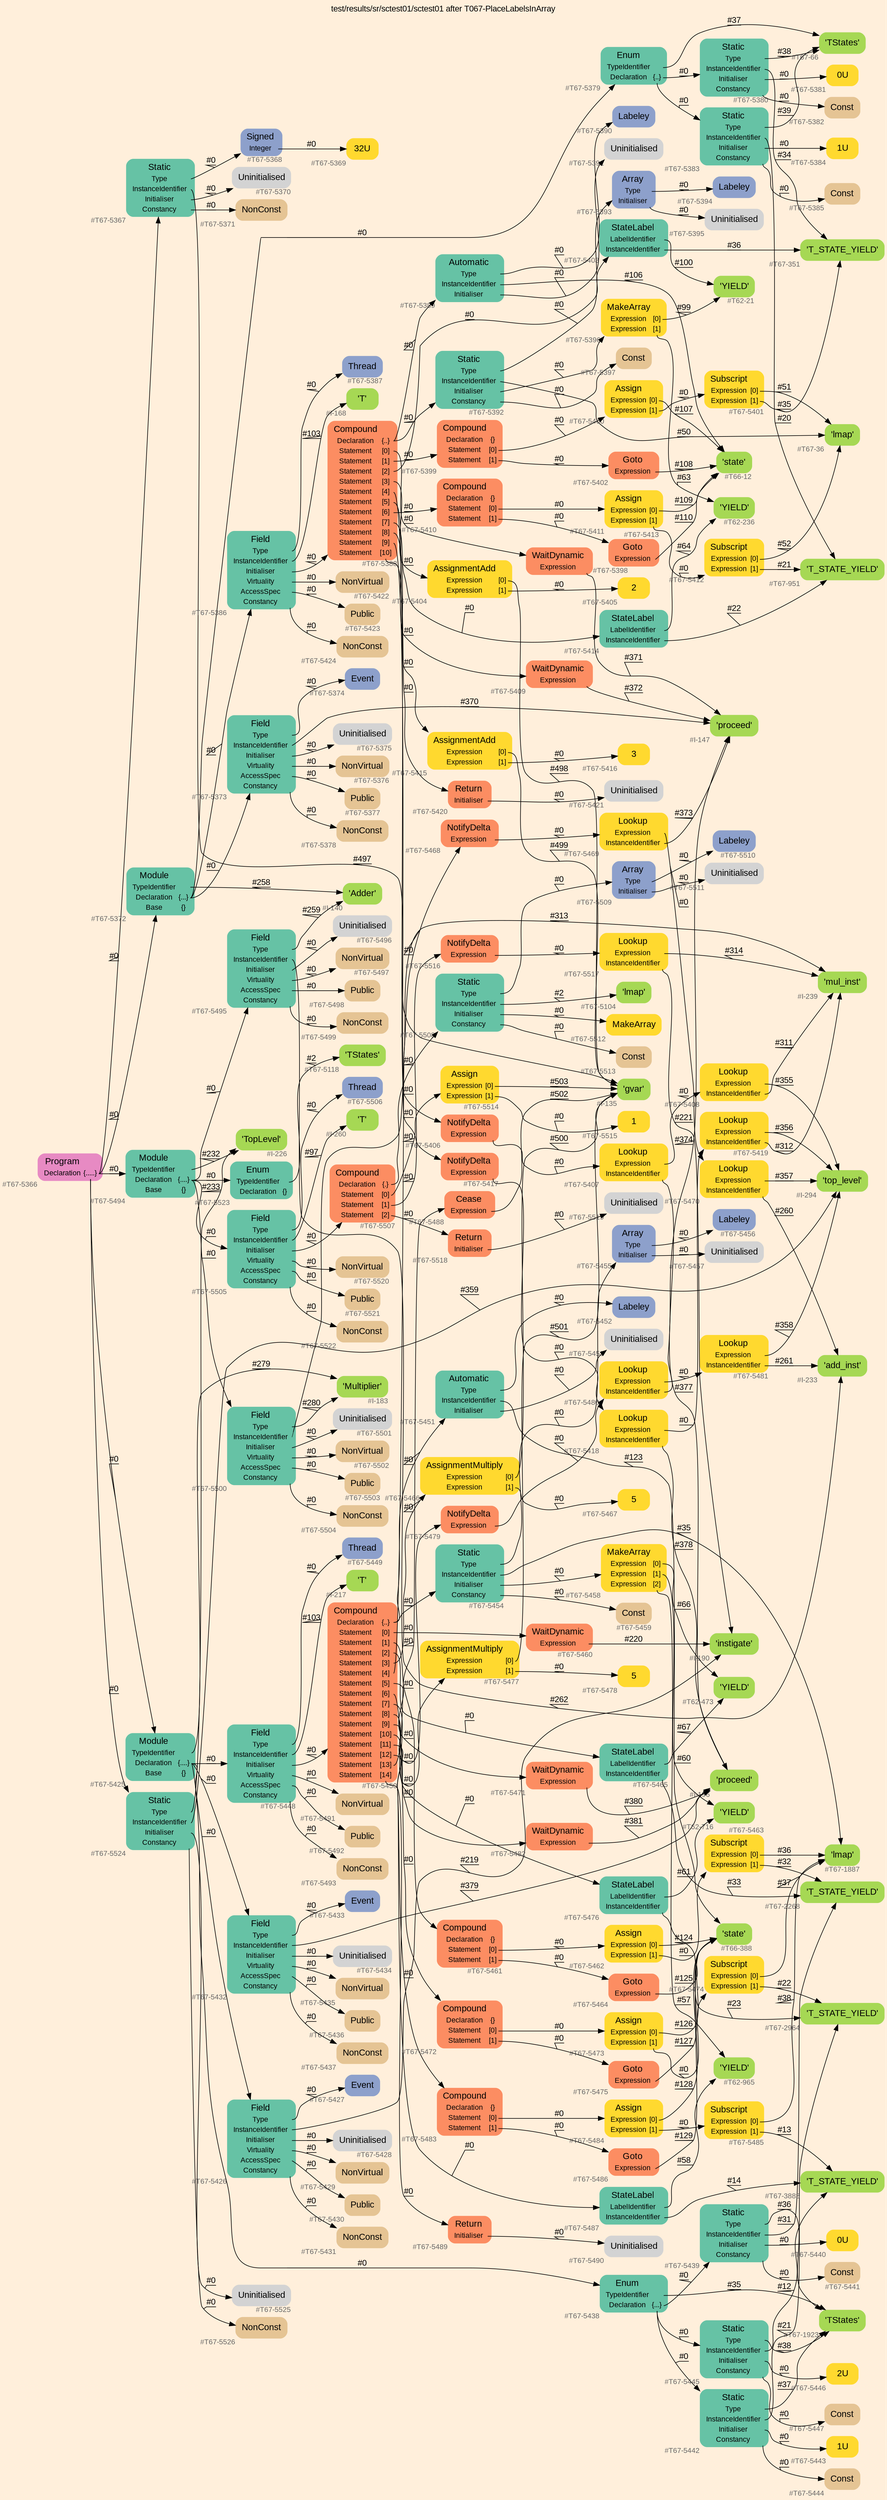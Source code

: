 digraph "test/results/sr/sctest01/sctest01 after T067-PlaceLabelsInArray" {
label = "test/results/sr/sctest01/sctest01 after T067-PlaceLabelsInArray"
labelloc = t
graph [
    rankdir = "LR"
    ranksep = 0.3
    bgcolor = antiquewhite1
    color = black
    fontcolor = black
    fontname = "Arial"
];
node [
    fontname = "Arial"
];
edge [
    fontname = "Arial"
];

// -------------------- node figure --------------------
// -------- block #T67-5366 ----------
"#T67-5366" [
    fillcolor = "/set28/4"
    xlabel = "#T67-5366"
    fontsize = "12"
    fontcolor = grey40
    shape = "plaintext"
    label = <<TABLE BORDER="0" CELLBORDER="0" CELLSPACING="0">
     <TR><TD><FONT COLOR="black" POINT-SIZE="15">Program</FONT></TD></TR>
     <TR><TD><FONT COLOR="black" POINT-SIZE="12">Declaration</FONT></TD><TD PORT="port0"><FONT COLOR="black" POINT-SIZE="12">{.....}</FONT></TD></TR>
    </TABLE>>
    style = "rounded,filled"
];

// -------- block #T67-5367 ----------
"#T67-5367" [
    fillcolor = "/set28/1"
    xlabel = "#T67-5367"
    fontsize = "12"
    fontcolor = grey40
    shape = "plaintext"
    label = <<TABLE BORDER="0" CELLBORDER="0" CELLSPACING="0">
     <TR><TD><FONT COLOR="black" POINT-SIZE="15">Static</FONT></TD></TR>
     <TR><TD><FONT COLOR="black" POINT-SIZE="12">Type</FONT></TD><TD PORT="port0"></TD></TR>
     <TR><TD><FONT COLOR="black" POINT-SIZE="12">InstanceIdentifier</FONT></TD><TD PORT="port1"></TD></TR>
     <TR><TD><FONT COLOR="black" POINT-SIZE="12">Initialiser</FONT></TD><TD PORT="port2"></TD></TR>
     <TR><TD><FONT COLOR="black" POINT-SIZE="12">Constancy</FONT></TD><TD PORT="port3"></TD></TR>
    </TABLE>>
    style = "rounded,filled"
];

// -------- block #T67-5368 ----------
"#T67-5368" [
    fillcolor = "/set28/3"
    xlabel = "#T67-5368"
    fontsize = "12"
    fontcolor = grey40
    shape = "plaintext"
    label = <<TABLE BORDER="0" CELLBORDER="0" CELLSPACING="0">
     <TR><TD><FONT COLOR="black" POINT-SIZE="15">Signed</FONT></TD></TR>
     <TR><TD><FONT COLOR="black" POINT-SIZE="12">Integer</FONT></TD><TD PORT="port0"></TD></TR>
    </TABLE>>
    style = "rounded,filled"
];

// -------- block #T67-5369 ----------
"#T67-5369" [
    fillcolor = "/set28/6"
    xlabel = "#T67-5369"
    fontsize = "12"
    fontcolor = grey40
    shape = "plaintext"
    label = <<TABLE BORDER="0" CELLBORDER="0" CELLSPACING="0">
     <TR><TD><FONT COLOR="black" POINT-SIZE="15">32U</FONT></TD></TR>
    </TABLE>>
    style = "rounded,filled"
];

// -------- block #I-135 ----------
"#I-135" [
    fillcolor = "/set28/5"
    xlabel = "#I-135"
    fontsize = "12"
    fontcolor = grey40
    shape = "plaintext"
    label = <<TABLE BORDER="0" CELLBORDER="0" CELLSPACING="0">
     <TR><TD><FONT COLOR="black" POINT-SIZE="15">'gvar'</FONT></TD></TR>
    </TABLE>>
    style = "rounded,filled"
];

// -------- block #T67-5370 ----------
"#T67-5370" [
    xlabel = "#T67-5370"
    fontsize = "12"
    fontcolor = grey40
    shape = "plaintext"
    label = <<TABLE BORDER="0" CELLBORDER="0" CELLSPACING="0">
     <TR><TD><FONT COLOR="black" POINT-SIZE="15">Uninitialised</FONT></TD></TR>
    </TABLE>>
    style = "rounded,filled"
];

// -------- block #T67-5371 ----------
"#T67-5371" [
    fillcolor = "/set28/7"
    xlabel = "#T67-5371"
    fontsize = "12"
    fontcolor = grey40
    shape = "plaintext"
    label = <<TABLE BORDER="0" CELLBORDER="0" CELLSPACING="0">
     <TR><TD><FONT COLOR="black" POINT-SIZE="15">NonConst</FONT></TD></TR>
    </TABLE>>
    style = "rounded,filled"
];

// -------- block #T67-5372 ----------
"#T67-5372" [
    fillcolor = "/set28/1"
    xlabel = "#T67-5372"
    fontsize = "12"
    fontcolor = grey40
    shape = "plaintext"
    label = <<TABLE BORDER="0" CELLBORDER="0" CELLSPACING="0">
     <TR><TD><FONT COLOR="black" POINT-SIZE="15">Module</FONT></TD></TR>
     <TR><TD><FONT COLOR="black" POINT-SIZE="12">TypeIdentifier</FONT></TD><TD PORT="port0"></TD></TR>
     <TR><TD><FONT COLOR="black" POINT-SIZE="12">Declaration</FONT></TD><TD PORT="port1"><FONT COLOR="black" POINT-SIZE="12">{...}</FONT></TD></TR>
     <TR><TD><FONT COLOR="black" POINT-SIZE="12">Base</FONT></TD><TD PORT="port2"><FONT COLOR="black" POINT-SIZE="12">{}</FONT></TD></TR>
    </TABLE>>
    style = "rounded,filled"
];

// -------- block #I-140 ----------
"#I-140" [
    fillcolor = "/set28/5"
    xlabel = "#I-140"
    fontsize = "12"
    fontcolor = grey40
    shape = "plaintext"
    label = <<TABLE BORDER="0" CELLBORDER="0" CELLSPACING="0">
     <TR><TD><FONT COLOR="black" POINT-SIZE="15">'Adder'</FONT></TD></TR>
    </TABLE>>
    style = "rounded,filled"
];

// -------- block #T67-5373 ----------
"#T67-5373" [
    fillcolor = "/set28/1"
    xlabel = "#T67-5373"
    fontsize = "12"
    fontcolor = grey40
    shape = "plaintext"
    label = <<TABLE BORDER="0" CELLBORDER="0" CELLSPACING="0">
     <TR><TD><FONT COLOR="black" POINT-SIZE="15">Field</FONT></TD></TR>
     <TR><TD><FONT COLOR="black" POINT-SIZE="12">Type</FONT></TD><TD PORT="port0"></TD></TR>
     <TR><TD><FONT COLOR="black" POINT-SIZE="12">InstanceIdentifier</FONT></TD><TD PORT="port1"></TD></TR>
     <TR><TD><FONT COLOR="black" POINT-SIZE="12">Initialiser</FONT></TD><TD PORT="port2"></TD></TR>
     <TR><TD><FONT COLOR="black" POINT-SIZE="12">Virtuality</FONT></TD><TD PORT="port3"></TD></TR>
     <TR><TD><FONT COLOR="black" POINT-SIZE="12">AccessSpec</FONT></TD><TD PORT="port4"></TD></TR>
     <TR><TD><FONT COLOR="black" POINT-SIZE="12">Constancy</FONT></TD><TD PORT="port5"></TD></TR>
    </TABLE>>
    style = "rounded,filled"
];

// -------- block #T67-5374 ----------
"#T67-5374" [
    fillcolor = "/set28/3"
    xlabel = "#T67-5374"
    fontsize = "12"
    fontcolor = grey40
    shape = "plaintext"
    label = <<TABLE BORDER="0" CELLBORDER="0" CELLSPACING="0">
     <TR><TD><FONT COLOR="black" POINT-SIZE="15">Event</FONT></TD></TR>
    </TABLE>>
    style = "rounded,filled"
];

// -------- block #I-147 ----------
"#I-147" [
    fillcolor = "/set28/5"
    xlabel = "#I-147"
    fontsize = "12"
    fontcolor = grey40
    shape = "plaintext"
    label = <<TABLE BORDER="0" CELLBORDER="0" CELLSPACING="0">
     <TR><TD><FONT COLOR="black" POINT-SIZE="15">'proceed'</FONT></TD></TR>
    </TABLE>>
    style = "rounded,filled"
];

// -------- block #T67-5375 ----------
"#T67-5375" [
    xlabel = "#T67-5375"
    fontsize = "12"
    fontcolor = grey40
    shape = "plaintext"
    label = <<TABLE BORDER="0" CELLBORDER="0" CELLSPACING="0">
     <TR><TD><FONT COLOR="black" POINT-SIZE="15">Uninitialised</FONT></TD></TR>
    </TABLE>>
    style = "rounded,filled"
];

// -------- block #T67-5376 ----------
"#T67-5376" [
    fillcolor = "/set28/7"
    xlabel = "#T67-5376"
    fontsize = "12"
    fontcolor = grey40
    shape = "plaintext"
    label = <<TABLE BORDER="0" CELLBORDER="0" CELLSPACING="0">
     <TR><TD><FONT COLOR="black" POINT-SIZE="15">NonVirtual</FONT></TD></TR>
    </TABLE>>
    style = "rounded,filled"
];

// -------- block #T67-5377 ----------
"#T67-5377" [
    fillcolor = "/set28/7"
    xlabel = "#T67-5377"
    fontsize = "12"
    fontcolor = grey40
    shape = "plaintext"
    label = <<TABLE BORDER="0" CELLBORDER="0" CELLSPACING="0">
     <TR><TD><FONT COLOR="black" POINT-SIZE="15">Public</FONT></TD></TR>
    </TABLE>>
    style = "rounded,filled"
];

// -------- block #T67-5378 ----------
"#T67-5378" [
    fillcolor = "/set28/7"
    xlabel = "#T67-5378"
    fontsize = "12"
    fontcolor = grey40
    shape = "plaintext"
    label = <<TABLE BORDER="0" CELLBORDER="0" CELLSPACING="0">
     <TR><TD><FONT COLOR="black" POINT-SIZE="15">NonConst</FONT></TD></TR>
    </TABLE>>
    style = "rounded,filled"
];

// -------- block #T67-5379 ----------
"#T67-5379" [
    fillcolor = "/set28/1"
    xlabel = "#T67-5379"
    fontsize = "12"
    fontcolor = grey40
    shape = "plaintext"
    label = <<TABLE BORDER="0" CELLBORDER="0" CELLSPACING="0">
     <TR><TD><FONT COLOR="black" POINT-SIZE="15">Enum</FONT></TD></TR>
     <TR><TD><FONT COLOR="black" POINT-SIZE="12">TypeIdentifier</FONT></TD><TD PORT="port0"></TD></TR>
     <TR><TD><FONT COLOR="black" POINT-SIZE="12">Declaration</FONT></TD><TD PORT="port1"><FONT COLOR="black" POINT-SIZE="12">{..}</FONT></TD></TR>
    </TABLE>>
    style = "rounded,filled"
];

// -------- block #T67-66 ----------
"#T67-66" [
    fillcolor = "/set28/5"
    xlabel = "#T67-66"
    fontsize = "12"
    fontcolor = grey40
    shape = "plaintext"
    label = <<TABLE BORDER="0" CELLBORDER="0" CELLSPACING="0">
     <TR><TD><FONT COLOR="black" POINT-SIZE="15">'TStates'</FONT></TD></TR>
    </TABLE>>
    style = "rounded,filled"
];

// -------- block #T67-5380 ----------
"#T67-5380" [
    fillcolor = "/set28/1"
    xlabel = "#T67-5380"
    fontsize = "12"
    fontcolor = grey40
    shape = "plaintext"
    label = <<TABLE BORDER="0" CELLBORDER="0" CELLSPACING="0">
     <TR><TD><FONT COLOR="black" POINT-SIZE="15">Static</FONT></TD></TR>
     <TR><TD><FONT COLOR="black" POINT-SIZE="12">Type</FONT></TD><TD PORT="port0"></TD></TR>
     <TR><TD><FONT COLOR="black" POINT-SIZE="12">InstanceIdentifier</FONT></TD><TD PORT="port1"></TD></TR>
     <TR><TD><FONT COLOR="black" POINT-SIZE="12">Initialiser</FONT></TD><TD PORT="port2"></TD></TR>
     <TR><TD><FONT COLOR="black" POINT-SIZE="12">Constancy</FONT></TD><TD PORT="port3"></TD></TR>
    </TABLE>>
    style = "rounded,filled"
];

// -------- block #T67-351 ----------
"#T67-351" [
    fillcolor = "/set28/5"
    xlabel = "#T67-351"
    fontsize = "12"
    fontcolor = grey40
    shape = "plaintext"
    label = <<TABLE BORDER="0" CELLBORDER="0" CELLSPACING="0">
     <TR><TD><FONT COLOR="black" POINT-SIZE="15">'T_STATE_YIELD'</FONT></TD></TR>
    </TABLE>>
    style = "rounded,filled"
];

// -------- block #T67-5381 ----------
"#T67-5381" [
    fillcolor = "/set28/6"
    xlabel = "#T67-5381"
    fontsize = "12"
    fontcolor = grey40
    shape = "plaintext"
    label = <<TABLE BORDER="0" CELLBORDER="0" CELLSPACING="0">
     <TR><TD><FONT COLOR="black" POINT-SIZE="15">0U</FONT></TD></TR>
    </TABLE>>
    style = "rounded,filled"
];

// -------- block #T67-5382 ----------
"#T67-5382" [
    fillcolor = "/set28/7"
    xlabel = "#T67-5382"
    fontsize = "12"
    fontcolor = grey40
    shape = "plaintext"
    label = <<TABLE BORDER="0" CELLBORDER="0" CELLSPACING="0">
     <TR><TD><FONT COLOR="black" POINT-SIZE="15">Const</FONT></TD></TR>
    </TABLE>>
    style = "rounded,filled"
];

// -------- block #T67-5383 ----------
"#T67-5383" [
    fillcolor = "/set28/1"
    xlabel = "#T67-5383"
    fontsize = "12"
    fontcolor = grey40
    shape = "plaintext"
    label = <<TABLE BORDER="0" CELLBORDER="0" CELLSPACING="0">
     <TR><TD><FONT COLOR="black" POINT-SIZE="15">Static</FONT></TD></TR>
     <TR><TD><FONT COLOR="black" POINT-SIZE="12">Type</FONT></TD><TD PORT="port0"></TD></TR>
     <TR><TD><FONT COLOR="black" POINT-SIZE="12">InstanceIdentifier</FONT></TD><TD PORT="port1"></TD></TR>
     <TR><TD><FONT COLOR="black" POINT-SIZE="12">Initialiser</FONT></TD><TD PORT="port2"></TD></TR>
     <TR><TD><FONT COLOR="black" POINT-SIZE="12">Constancy</FONT></TD><TD PORT="port3"></TD></TR>
    </TABLE>>
    style = "rounded,filled"
];

// -------- block #T67-951 ----------
"#T67-951" [
    fillcolor = "/set28/5"
    xlabel = "#T67-951"
    fontsize = "12"
    fontcolor = grey40
    shape = "plaintext"
    label = <<TABLE BORDER="0" CELLBORDER="0" CELLSPACING="0">
     <TR><TD><FONT COLOR="black" POINT-SIZE="15">'T_STATE_YIELD'</FONT></TD></TR>
    </TABLE>>
    style = "rounded,filled"
];

// -------- block #T67-5384 ----------
"#T67-5384" [
    fillcolor = "/set28/6"
    xlabel = "#T67-5384"
    fontsize = "12"
    fontcolor = grey40
    shape = "plaintext"
    label = <<TABLE BORDER="0" CELLBORDER="0" CELLSPACING="0">
     <TR><TD><FONT COLOR="black" POINT-SIZE="15">1U</FONT></TD></TR>
    </TABLE>>
    style = "rounded,filled"
];

// -------- block #T67-5385 ----------
"#T67-5385" [
    fillcolor = "/set28/7"
    xlabel = "#T67-5385"
    fontsize = "12"
    fontcolor = grey40
    shape = "plaintext"
    label = <<TABLE BORDER="0" CELLBORDER="0" CELLSPACING="0">
     <TR><TD><FONT COLOR="black" POINT-SIZE="15">Const</FONT></TD></TR>
    </TABLE>>
    style = "rounded,filled"
];

// -------- block #T67-5386 ----------
"#T67-5386" [
    fillcolor = "/set28/1"
    xlabel = "#T67-5386"
    fontsize = "12"
    fontcolor = grey40
    shape = "plaintext"
    label = <<TABLE BORDER="0" CELLBORDER="0" CELLSPACING="0">
     <TR><TD><FONT COLOR="black" POINT-SIZE="15">Field</FONT></TD></TR>
     <TR><TD><FONT COLOR="black" POINT-SIZE="12">Type</FONT></TD><TD PORT="port0"></TD></TR>
     <TR><TD><FONT COLOR="black" POINT-SIZE="12">InstanceIdentifier</FONT></TD><TD PORT="port1"></TD></TR>
     <TR><TD><FONT COLOR="black" POINT-SIZE="12">Initialiser</FONT></TD><TD PORT="port2"></TD></TR>
     <TR><TD><FONT COLOR="black" POINT-SIZE="12">Virtuality</FONT></TD><TD PORT="port3"></TD></TR>
     <TR><TD><FONT COLOR="black" POINT-SIZE="12">AccessSpec</FONT></TD><TD PORT="port4"></TD></TR>
     <TR><TD><FONT COLOR="black" POINT-SIZE="12">Constancy</FONT></TD><TD PORT="port5"></TD></TR>
    </TABLE>>
    style = "rounded,filled"
];

// -------- block #T67-5387 ----------
"#T67-5387" [
    fillcolor = "/set28/3"
    xlabel = "#T67-5387"
    fontsize = "12"
    fontcolor = grey40
    shape = "plaintext"
    label = <<TABLE BORDER="0" CELLBORDER="0" CELLSPACING="0">
     <TR><TD><FONT COLOR="black" POINT-SIZE="15">Thread</FONT></TD></TR>
    </TABLE>>
    style = "rounded,filled"
];

// -------- block #I-168 ----------
"#I-168" [
    fillcolor = "/set28/5"
    xlabel = "#I-168"
    fontsize = "12"
    fontcolor = grey40
    shape = "plaintext"
    label = <<TABLE BORDER="0" CELLBORDER="0" CELLSPACING="0">
     <TR><TD><FONT COLOR="black" POINT-SIZE="15">'T'</FONT></TD></TR>
    </TABLE>>
    style = "rounded,filled"
];

// -------- block #T67-5388 ----------
"#T67-5388" [
    fillcolor = "/set28/2"
    xlabel = "#T67-5388"
    fontsize = "12"
    fontcolor = grey40
    shape = "plaintext"
    label = <<TABLE BORDER="0" CELLBORDER="0" CELLSPACING="0">
     <TR><TD><FONT COLOR="black" POINT-SIZE="15">Compound</FONT></TD></TR>
     <TR><TD><FONT COLOR="black" POINT-SIZE="12">Declaration</FONT></TD><TD PORT="port0"><FONT COLOR="black" POINT-SIZE="12">{..}</FONT></TD></TR>
     <TR><TD><FONT COLOR="black" POINT-SIZE="12">Statement</FONT></TD><TD PORT="port1"><FONT COLOR="black" POINT-SIZE="12">[0]</FONT></TD></TR>
     <TR><TD><FONT COLOR="black" POINT-SIZE="12">Statement</FONT></TD><TD PORT="port2"><FONT COLOR="black" POINT-SIZE="12">[1]</FONT></TD></TR>
     <TR><TD><FONT COLOR="black" POINT-SIZE="12">Statement</FONT></TD><TD PORT="port3"><FONT COLOR="black" POINT-SIZE="12">[2]</FONT></TD></TR>
     <TR><TD><FONT COLOR="black" POINT-SIZE="12">Statement</FONT></TD><TD PORT="port4"><FONT COLOR="black" POINT-SIZE="12">[3]</FONT></TD></TR>
     <TR><TD><FONT COLOR="black" POINT-SIZE="12">Statement</FONT></TD><TD PORT="port5"><FONT COLOR="black" POINT-SIZE="12">[4]</FONT></TD></TR>
     <TR><TD><FONT COLOR="black" POINT-SIZE="12">Statement</FONT></TD><TD PORT="port6"><FONT COLOR="black" POINT-SIZE="12">[5]</FONT></TD></TR>
     <TR><TD><FONT COLOR="black" POINT-SIZE="12">Statement</FONT></TD><TD PORT="port7"><FONT COLOR="black" POINT-SIZE="12">[6]</FONT></TD></TR>
     <TR><TD><FONT COLOR="black" POINT-SIZE="12">Statement</FONT></TD><TD PORT="port8"><FONT COLOR="black" POINT-SIZE="12">[7]</FONT></TD></TR>
     <TR><TD><FONT COLOR="black" POINT-SIZE="12">Statement</FONT></TD><TD PORT="port9"><FONT COLOR="black" POINT-SIZE="12">[8]</FONT></TD></TR>
     <TR><TD><FONT COLOR="black" POINT-SIZE="12">Statement</FONT></TD><TD PORT="port10"><FONT COLOR="black" POINT-SIZE="12">[9]</FONT></TD></TR>
     <TR><TD><FONT COLOR="black" POINT-SIZE="12">Statement</FONT></TD><TD PORT="port11"><FONT COLOR="black" POINT-SIZE="12">[10]</FONT></TD></TR>
    </TABLE>>
    style = "rounded,filled"
];

// -------- block #T67-5389 ----------
"#T67-5389" [
    fillcolor = "/set28/1"
    xlabel = "#T67-5389"
    fontsize = "12"
    fontcolor = grey40
    shape = "plaintext"
    label = <<TABLE BORDER="0" CELLBORDER="0" CELLSPACING="0">
     <TR><TD><FONT COLOR="black" POINT-SIZE="15">Automatic</FONT></TD></TR>
     <TR><TD><FONT COLOR="black" POINT-SIZE="12">Type</FONT></TD><TD PORT="port0"></TD></TR>
     <TR><TD><FONT COLOR="black" POINT-SIZE="12">InstanceIdentifier</FONT></TD><TD PORT="port1"></TD></TR>
     <TR><TD><FONT COLOR="black" POINT-SIZE="12">Initialiser</FONT></TD><TD PORT="port2"></TD></TR>
    </TABLE>>
    style = "rounded,filled"
];

// -------- block #T67-5390 ----------
"#T67-5390" [
    fillcolor = "/set28/3"
    xlabel = "#T67-5390"
    fontsize = "12"
    fontcolor = grey40
    shape = "plaintext"
    label = <<TABLE BORDER="0" CELLBORDER="0" CELLSPACING="0">
     <TR><TD><FONT COLOR="black" POINT-SIZE="15">Labeley</FONT></TD></TR>
    </TABLE>>
    style = "rounded,filled"
];

// -------- block #T66-12 ----------
"#T66-12" [
    fillcolor = "/set28/5"
    xlabel = "#T66-12"
    fontsize = "12"
    fontcolor = grey40
    shape = "plaintext"
    label = <<TABLE BORDER="0" CELLBORDER="0" CELLSPACING="0">
     <TR><TD><FONT COLOR="black" POINT-SIZE="15">'state'</FONT></TD></TR>
    </TABLE>>
    style = "rounded,filled"
];

// -------- block #T67-5391 ----------
"#T67-5391" [
    xlabel = "#T67-5391"
    fontsize = "12"
    fontcolor = grey40
    shape = "plaintext"
    label = <<TABLE BORDER="0" CELLBORDER="0" CELLSPACING="0">
     <TR><TD><FONT COLOR="black" POINT-SIZE="15">Uninitialised</FONT></TD></TR>
    </TABLE>>
    style = "rounded,filled"
];

// -------- block #T67-5392 ----------
"#T67-5392" [
    fillcolor = "/set28/1"
    xlabel = "#T67-5392"
    fontsize = "12"
    fontcolor = grey40
    shape = "plaintext"
    label = <<TABLE BORDER="0" CELLBORDER="0" CELLSPACING="0">
     <TR><TD><FONT COLOR="black" POINT-SIZE="15">Static</FONT></TD></TR>
     <TR><TD><FONT COLOR="black" POINT-SIZE="12">Type</FONT></TD><TD PORT="port0"></TD></TR>
     <TR><TD><FONT COLOR="black" POINT-SIZE="12">InstanceIdentifier</FONT></TD><TD PORT="port1"></TD></TR>
     <TR><TD><FONT COLOR="black" POINT-SIZE="12">Initialiser</FONT></TD><TD PORT="port2"></TD></TR>
     <TR><TD><FONT COLOR="black" POINT-SIZE="12">Constancy</FONT></TD><TD PORT="port3"></TD></TR>
    </TABLE>>
    style = "rounded,filled"
];

// -------- block #T67-5393 ----------
"#T67-5393" [
    fillcolor = "/set28/3"
    xlabel = "#T67-5393"
    fontsize = "12"
    fontcolor = grey40
    shape = "plaintext"
    label = <<TABLE BORDER="0" CELLBORDER="0" CELLSPACING="0">
     <TR><TD><FONT COLOR="black" POINT-SIZE="15">Array</FONT></TD></TR>
     <TR><TD><FONT COLOR="black" POINT-SIZE="12">Type</FONT></TD><TD PORT="port0"></TD></TR>
     <TR><TD><FONT COLOR="black" POINT-SIZE="12">Initialiser</FONT></TD><TD PORT="port1"></TD></TR>
    </TABLE>>
    style = "rounded,filled"
];

// -------- block #T67-5394 ----------
"#T67-5394" [
    fillcolor = "/set28/3"
    xlabel = "#T67-5394"
    fontsize = "12"
    fontcolor = grey40
    shape = "plaintext"
    label = <<TABLE BORDER="0" CELLBORDER="0" CELLSPACING="0">
     <TR><TD><FONT COLOR="black" POINT-SIZE="15">Labeley</FONT></TD></TR>
    </TABLE>>
    style = "rounded,filled"
];

// -------- block #T67-5395 ----------
"#T67-5395" [
    xlabel = "#T67-5395"
    fontsize = "12"
    fontcolor = grey40
    shape = "plaintext"
    label = <<TABLE BORDER="0" CELLBORDER="0" CELLSPACING="0">
     <TR><TD><FONT COLOR="black" POINT-SIZE="15">Uninitialised</FONT></TD></TR>
    </TABLE>>
    style = "rounded,filled"
];

// -------- block #T67-36 ----------
"#T67-36" [
    fillcolor = "/set28/5"
    xlabel = "#T67-36"
    fontsize = "12"
    fontcolor = grey40
    shape = "plaintext"
    label = <<TABLE BORDER="0" CELLBORDER="0" CELLSPACING="0">
     <TR><TD><FONT COLOR="black" POINT-SIZE="15">'lmap'</FONT></TD></TR>
    </TABLE>>
    style = "rounded,filled"
];

// -------- block #T67-5396 ----------
"#T67-5396" [
    fillcolor = "/set28/6"
    xlabel = "#T67-5396"
    fontsize = "12"
    fontcolor = grey40
    shape = "plaintext"
    label = <<TABLE BORDER="0" CELLBORDER="0" CELLSPACING="0">
     <TR><TD><FONT COLOR="black" POINT-SIZE="15">MakeArray</FONT></TD></TR>
     <TR><TD><FONT COLOR="black" POINT-SIZE="12">Expression</FONT></TD><TD PORT="port0"><FONT COLOR="black" POINT-SIZE="12">[0]</FONT></TD></TR>
     <TR><TD><FONT COLOR="black" POINT-SIZE="12">Expression</FONT></TD><TD PORT="port1"><FONT COLOR="black" POINT-SIZE="12">[1]</FONT></TD></TR>
    </TABLE>>
    style = "rounded,filled"
];

// -------- block #T62-21 ----------
"#T62-21" [
    fillcolor = "/set28/5"
    xlabel = "#T62-21"
    fontsize = "12"
    fontcolor = grey40
    shape = "plaintext"
    label = <<TABLE BORDER="0" CELLBORDER="0" CELLSPACING="0">
     <TR><TD><FONT COLOR="black" POINT-SIZE="15">'YIELD'</FONT></TD></TR>
    </TABLE>>
    style = "rounded,filled"
];

// -------- block #T62-236 ----------
"#T62-236" [
    fillcolor = "/set28/5"
    xlabel = "#T62-236"
    fontsize = "12"
    fontcolor = grey40
    shape = "plaintext"
    label = <<TABLE BORDER="0" CELLBORDER="0" CELLSPACING="0">
     <TR><TD><FONT COLOR="black" POINT-SIZE="15">'YIELD'</FONT></TD></TR>
    </TABLE>>
    style = "rounded,filled"
];

// -------- block #T67-5397 ----------
"#T67-5397" [
    fillcolor = "/set28/7"
    xlabel = "#T67-5397"
    fontsize = "12"
    fontcolor = grey40
    shape = "plaintext"
    label = <<TABLE BORDER="0" CELLBORDER="0" CELLSPACING="0">
     <TR><TD><FONT COLOR="black" POINT-SIZE="15">Const</FONT></TD></TR>
    </TABLE>>
    style = "rounded,filled"
];

// -------- block #T67-5398 ----------
"#T67-5398" [
    fillcolor = "/set28/2"
    xlabel = "#T67-5398"
    fontsize = "12"
    fontcolor = grey40
    shape = "plaintext"
    label = <<TABLE BORDER="0" CELLBORDER="0" CELLSPACING="0">
     <TR><TD><FONT COLOR="black" POINT-SIZE="15">WaitDynamic</FONT></TD></TR>
     <TR><TD><FONT COLOR="black" POINT-SIZE="12">Expression</FONT></TD><TD PORT="port0"></TD></TR>
    </TABLE>>
    style = "rounded,filled"
];

// -------- block #T67-5399 ----------
"#T67-5399" [
    fillcolor = "/set28/2"
    xlabel = "#T67-5399"
    fontsize = "12"
    fontcolor = grey40
    shape = "plaintext"
    label = <<TABLE BORDER="0" CELLBORDER="0" CELLSPACING="0">
     <TR><TD><FONT COLOR="black" POINT-SIZE="15">Compound</FONT></TD></TR>
     <TR><TD><FONT COLOR="black" POINT-SIZE="12">Declaration</FONT></TD><TD PORT="port0"><FONT COLOR="black" POINT-SIZE="12">{}</FONT></TD></TR>
     <TR><TD><FONT COLOR="black" POINT-SIZE="12">Statement</FONT></TD><TD PORT="port1"><FONT COLOR="black" POINT-SIZE="12">[0]</FONT></TD></TR>
     <TR><TD><FONT COLOR="black" POINT-SIZE="12">Statement</FONT></TD><TD PORT="port2"><FONT COLOR="black" POINT-SIZE="12">[1]</FONT></TD></TR>
    </TABLE>>
    style = "rounded,filled"
];

// -------- block #T67-5400 ----------
"#T67-5400" [
    fillcolor = "/set28/6"
    xlabel = "#T67-5400"
    fontsize = "12"
    fontcolor = grey40
    shape = "plaintext"
    label = <<TABLE BORDER="0" CELLBORDER="0" CELLSPACING="0">
     <TR><TD><FONT COLOR="black" POINT-SIZE="15">Assign</FONT></TD></TR>
     <TR><TD><FONT COLOR="black" POINT-SIZE="12">Expression</FONT></TD><TD PORT="port0"><FONT COLOR="black" POINT-SIZE="12">[0]</FONT></TD></TR>
     <TR><TD><FONT COLOR="black" POINT-SIZE="12">Expression</FONT></TD><TD PORT="port1"><FONT COLOR="black" POINT-SIZE="12">[1]</FONT></TD></TR>
    </TABLE>>
    style = "rounded,filled"
];

// -------- block #T67-5401 ----------
"#T67-5401" [
    fillcolor = "/set28/6"
    xlabel = "#T67-5401"
    fontsize = "12"
    fontcolor = grey40
    shape = "plaintext"
    label = <<TABLE BORDER="0" CELLBORDER="0" CELLSPACING="0">
     <TR><TD><FONT COLOR="black" POINT-SIZE="15">Subscript</FONT></TD></TR>
     <TR><TD><FONT COLOR="black" POINT-SIZE="12">Expression</FONT></TD><TD PORT="port0"><FONT COLOR="black" POINT-SIZE="12">[0]</FONT></TD></TR>
     <TR><TD><FONT COLOR="black" POINT-SIZE="12">Expression</FONT></TD><TD PORT="port1"><FONT COLOR="black" POINT-SIZE="12">[1]</FONT></TD></TR>
    </TABLE>>
    style = "rounded,filled"
];

// -------- block #T67-5402 ----------
"#T67-5402" [
    fillcolor = "/set28/2"
    xlabel = "#T67-5402"
    fontsize = "12"
    fontcolor = grey40
    shape = "plaintext"
    label = <<TABLE BORDER="0" CELLBORDER="0" CELLSPACING="0">
     <TR><TD><FONT COLOR="black" POINT-SIZE="15">Goto</FONT></TD></TR>
     <TR><TD><FONT COLOR="black" POINT-SIZE="12">Expression</FONT></TD><TD PORT="port0"></TD></TR>
    </TABLE>>
    style = "rounded,filled"
];

// -------- block #T67-5403 ----------
"#T67-5403" [
    fillcolor = "/set28/1"
    xlabel = "#T67-5403"
    fontsize = "12"
    fontcolor = grey40
    shape = "plaintext"
    label = <<TABLE BORDER="0" CELLBORDER="0" CELLSPACING="0">
     <TR><TD><FONT COLOR="black" POINT-SIZE="15">StateLabel</FONT></TD></TR>
     <TR><TD><FONT COLOR="black" POINT-SIZE="12">LabelIdentifier</FONT></TD><TD PORT="port0"></TD></TR>
     <TR><TD><FONT COLOR="black" POINT-SIZE="12">InstanceIdentifier</FONT></TD><TD PORT="port1"></TD></TR>
    </TABLE>>
    style = "rounded,filled"
];

// -------- block #T67-5404 ----------
"#T67-5404" [
    fillcolor = "/set28/6"
    xlabel = "#T67-5404"
    fontsize = "12"
    fontcolor = grey40
    shape = "plaintext"
    label = <<TABLE BORDER="0" CELLBORDER="0" CELLSPACING="0">
     <TR><TD><FONT COLOR="black" POINT-SIZE="15">AssignmentAdd</FONT></TD></TR>
     <TR><TD><FONT COLOR="black" POINT-SIZE="12">Expression</FONT></TD><TD PORT="port0"><FONT COLOR="black" POINT-SIZE="12">[0]</FONT></TD></TR>
     <TR><TD><FONT COLOR="black" POINT-SIZE="12">Expression</FONT></TD><TD PORT="port1"><FONT COLOR="black" POINT-SIZE="12">[1]</FONT></TD></TR>
    </TABLE>>
    style = "rounded,filled"
];

// -------- block #T67-5405 ----------
"#T67-5405" [
    fillcolor = "/set28/6"
    xlabel = "#T67-5405"
    fontsize = "12"
    fontcolor = grey40
    shape = "plaintext"
    label = <<TABLE BORDER="0" CELLBORDER="0" CELLSPACING="0">
     <TR><TD><FONT COLOR="black" POINT-SIZE="15">2</FONT></TD></TR>
    </TABLE>>
    style = "rounded,filled"
];

// -------- block #T67-5406 ----------
"#T67-5406" [
    fillcolor = "/set28/2"
    xlabel = "#T67-5406"
    fontsize = "12"
    fontcolor = grey40
    shape = "plaintext"
    label = <<TABLE BORDER="0" CELLBORDER="0" CELLSPACING="0">
     <TR><TD><FONT COLOR="black" POINT-SIZE="15">NotifyDelta</FONT></TD></TR>
     <TR><TD><FONT COLOR="black" POINT-SIZE="12">Expression</FONT></TD><TD PORT="port0"></TD></TR>
    </TABLE>>
    style = "rounded,filled"
];

// -------- block #T67-5407 ----------
"#T67-5407" [
    fillcolor = "/set28/6"
    xlabel = "#T67-5407"
    fontsize = "12"
    fontcolor = grey40
    shape = "plaintext"
    label = <<TABLE BORDER="0" CELLBORDER="0" CELLSPACING="0">
     <TR><TD><FONT COLOR="black" POINT-SIZE="15">Lookup</FONT></TD></TR>
     <TR><TD><FONT COLOR="black" POINT-SIZE="12">Expression</FONT></TD><TD PORT="port0"></TD></TR>
     <TR><TD><FONT COLOR="black" POINT-SIZE="12">InstanceIdentifier</FONT></TD><TD PORT="port1"></TD></TR>
    </TABLE>>
    style = "rounded,filled"
];

// -------- block #T67-5408 ----------
"#T67-5408" [
    fillcolor = "/set28/6"
    xlabel = "#T67-5408"
    fontsize = "12"
    fontcolor = grey40
    shape = "plaintext"
    label = <<TABLE BORDER="0" CELLBORDER="0" CELLSPACING="0">
     <TR><TD><FONT COLOR="black" POINT-SIZE="15">Lookup</FONT></TD></TR>
     <TR><TD><FONT COLOR="black" POINT-SIZE="12">Expression</FONT></TD><TD PORT="port0"></TD></TR>
     <TR><TD><FONT COLOR="black" POINT-SIZE="12">InstanceIdentifier</FONT></TD><TD PORT="port1"></TD></TR>
    </TABLE>>
    style = "rounded,filled"
];

// -------- block #I-294 ----------
"#I-294" [
    fillcolor = "/set28/5"
    xlabel = "#I-294"
    fontsize = "12"
    fontcolor = grey40
    shape = "plaintext"
    label = <<TABLE BORDER="0" CELLBORDER="0" CELLSPACING="0">
     <TR><TD><FONT COLOR="black" POINT-SIZE="15">'top_level'</FONT></TD></TR>
    </TABLE>>
    style = "rounded,filled"
];

// -------- block #I-239 ----------
"#I-239" [
    fillcolor = "/set28/5"
    xlabel = "#I-239"
    fontsize = "12"
    fontcolor = grey40
    shape = "plaintext"
    label = <<TABLE BORDER="0" CELLBORDER="0" CELLSPACING="0">
     <TR><TD><FONT COLOR="black" POINT-SIZE="15">'mul_inst'</FONT></TD></TR>
    </TABLE>>
    style = "rounded,filled"
];

// -------- block #I-196 ----------
"#I-196" [
    fillcolor = "/set28/5"
    xlabel = "#I-196"
    fontsize = "12"
    fontcolor = grey40
    shape = "plaintext"
    label = <<TABLE BORDER="0" CELLBORDER="0" CELLSPACING="0">
     <TR><TD><FONT COLOR="black" POINT-SIZE="15">'proceed'</FONT></TD></TR>
    </TABLE>>
    style = "rounded,filled"
];

// -------- block #T67-5409 ----------
"#T67-5409" [
    fillcolor = "/set28/2"
    xlabel = "#T67-5409"
    fontsize = "12"
    fontcolor = grey40
    shape = "plaintext"
    label = <<TABLE BORDER="0" CELLBORDER="0" CELLSPACING="0">
     <TR><TD><FONT COLOR="black" POINT-SIZE="15">WaitDynamic</FONT></TD></TR>
     <TR><TD><FONT COLOR="black" POINT-SIZE="12">Expression</FONT></TD><TD PORT="port0"></TD></TR>
    </TABLE>>
    style = "rounded,filled"
];

// -------- block #T67-5410 ----------
"#T67-5410" [
    fillcolor = "/set28/2"
    xlabel = "#T67-5410"
    fontsize = "12"
    fontcolor = grey40
    shape = "plaintext"
    label = <<TABLE BORDER="0" CELLBORDER="0" CELLSPACING="0">
     <TR><TD><FONT COLOR="black" POINT-SIZE="15">Compound</FONT></TD></TR>
     <TR><TD><FONT COLOR="black" POINT-SIZE="12">Declaration</FONT></TD><TD PORT="port0"><FONT COLOR="black" POINT-SIZE="12">{}</FONT></TD></TR>
     <TR><TD><FONT COLOR="black" POINT-SIZE="12">Statement</FONT></TD><TD PORT="port1"><FONT COLOR="black" POINT-SIZE="12">[0]</FONT></TD></TR>
     <TR><TD><FONT COLOR="black" POINT-SIZE="12">Statement</FONT></TD><TD PORT="port2"><FONT COLOR="black" POINT-SIZE="12">[1]</FONT></TD></TR>
    </TABLE>>
    style = "rounded,filled"
];

// -------- block #T67-5411 ----------
"#T67-5411" [
    fillcolor = "/set28/6"
    xlabel = "#T67-5411"
    fontsize = "12"
    fontcolor = grey40
    shape = "plaintext"
    label = <<TABLE BORDER="0" CELLBORDER="0" CELLSPACING="0">
     <TR><TD><FONT COLOR="black" POINT-SIZE="15">Assign</FONT></TD></TR>
     <TR><TD><FONT COLOR="black" POINT-SIZE="12">Expression</FONT></TD><TD PORT="port0"><FONT COLOR="black" POINT-SIZE="12">[0]</FONT></TD></TR>
     <TR><TD><FONT COLOR="black" POINT-SIZE="12">Expression</FONT></TD><TD PORT="port1"><FONT COLOR="black" POINT-SIZE="12">[1]</FONT></TD></TR>
    </TABLE>>
    style = "rounded,filled"
];

// -------- block #T67-5412 ----------
"#T67-5412" [
    fillcolor = "/set28/6"
    xlabel = "#T67-5412"
    fontsize = "12"
    fontcolor = grey40
    shape = "plaintext"
    label = <<TABLE BORDER="0" CELLBORDER="0" CELLSPACING="0">
     <TR><TD><FONT COLOR="black" POINT-SIZE="15">Subscript</FONT></TD></TR>
     <TR><TD><FONT COLOR="black" POINT-SIZE="12">Expression</FONT></TD><TD PORT="port0"><FONT COLOR="black" POINT-SIZE="12">[0]</FONT></TD></TR>
     <TR><TD><FONT COLOR="black" POINT-SIZE="12">Expression</FONT></TD><TD PORT="port1"><FONT COLOR="black" POINT-SIZE="12">[1]</FONT></TD></TR>
    </TABLE>>
    style = "rounded,filled"
];

// -------- block #T67-5413 ----------
"#T67-5413" [
    fillcolor = "/set28/2"
    xlabel = "#T67-5413"
    fontsize = "12"
    fontcolor = grey40
    shape = "plaintext"
    label = <<TABLE BORDER="0" CELLBORDER="0" CELLSPACING="0">
     <TR><TD><FONT COLOR="black" POINT-SIZE="15">Goto</FONT></TD></TR>
     <TR><TD><FONT COLOR="black" POINT-SIZE="12">Expression</FONT></TD><TD PORT="port0"></TD></TR>
    </TABLE>>
    style = "rounded,filled"
];

// -------- block #T67-5414 ----------
"#T67-5414" [
    fillcolor = "/set28/1"
    xlabel = "#T67-5414"
    fontsize = "12"
    fontcolor = grey40
    shape = "plaintext"
    label = <<TABLE BORDER="0" CELLBORDER="0" CELLSPACING="0">
     <TR><TD><FONT COLOR="black" POINT-SIZE="15">StateLabel</FONT></TD></TR>
     <TR><TD><FONT COLOR="black" POINT-SIZE="12">LabelIdentifier</FONT></TD><TD PORT="port0"></TD></TR>
     <TR><TD><FONT COLOR="black" POINT-SIZE="12">InstanceIdentifier</FONT></TD><TD PORT="port1"></TD></TR>
    </TABLE>>
    style = "rounded,filled"
];

// -------- block #T67-5415 ----------
"#T67-5415" [
    fillcolor = "/set28/6"
    xlabel = "#T67-5415"
    fontsize = "12"
    fontcolor = grey40
    shape = "plaintext"
    label = <<TABLE BORDER="0" CELLBORDER="0" CELLSPACING="0">
     <TR><TD><FONT COLOR="black" POINT-SIZE="15">AssignmentAdd</FONT></TD></TR>
     <TR><TD><FONT COLOR="black" POINT-SIZE="12">Expression</FONT></TD><TD PORT="port0"><FONT COLOR="black" POINT-SIZE="12">[0]</FONT></TD></TR>
     <TR><TD><FONT COLOR="black" POINT-SIZE="12">Expression</FONT></TD><TD PORT="port1"><FONT COLOR="black" POINT-SIZE="12">[1]</FONT></TD></TR>
    </TABLE>>
    style = "rounded,filled"
];

// -------- block #T67-5416 ----------
"#T67-5416" [
    fillcolor = "/set28/6"
    xlabel = "#T67-5416"
    fontsize = "12"
    fontcolor = grey40
    shape = "plaintext"
    label = <<TABLE BORDER="0" CELLBORDER="0" CELLSPACING="0">
     <TR><TD><FONT COLOR="black" POINT-SIZE="15">3</FONT></TD></TR>
    </TABLE>>
    style = "rounded,filled"
];

// -------- block #T67-5417 ----------
"#T67-5417" [
    fillcolor = "/set28/2"
    xlabel = "#T67-5417"
    fontsize = "12"
    fontcolor = grey40
    shape = "plaintext"
    label = <<TABLE BORDER="0" CELLBORDER="0" CELLSPACING="0">
     <TR><TD><FONT COLOR="black" POINT-SIZE="15">NotifyDelta</FONT></TD></TR>
     <TR><TD><FONT COLOR="black" POINT-SIZE="12">Expression</FONT></TD><TD PORT="port0"></TD></TR>
    </TABLE>>
    style = "rounded,filled"
];

// -------- block #T67-5418 ----------
"#T67-5418" [
    fillcolor = "/set28/6"
    xlabel = "#T67-5418"
    fontsize = "12"
    fontcolor = grey40
    shape = "plaintext"
    label = <<TABLE BORDER="0" CELLBORDER="0" CELLSPACING="0">
     <TR><TD><FONT COLOR="black" POINT-SIZE="15">Lookup</FONT></TD></TR>
     <TR><TD><FONT COLOR="black" POINT-SIZE="12">Expression</FONT></TD><TD PORT="port0"></TD></TR>
     <TR><TD><FONT COLOR="black" POINT-SIZE="12">InstanceIdentifier</FONT></TD><TD PORT="port1"></TD></TR>
    </TABLE>>
    style = "rounded,filled"
];

// -------- block #T67-5419 ----------
"#T67-5419" [
    fillcolor = "/set28/6"
    xlabel = "#T67-5419"
    fontsize = "12"
    fontcolor = grey40
    shape = "plaintext"
    label = <<TABLE BORDER="0" CELLBORDER="0" CELLSPACING="0">
     <TR><TD><FONT COLOR="black" POINT-SIZE="15">Lookup</FONT></TD></TR>
     <TR><TD><FONT COLOR="black" POINT-SIZE="12">Expression</FONT></TD><TD PORT="port0"></TD></TR>
     <TR><TD><FONT COLOR="black" POINT-SIZE="12">InstanceIdentifier</FONT></TD><TD PORT="port1"></TD></TR>
    </TABLE>>
    style = "rounded,filled"
];

// -------- block #T67-5420 ----------
"#T67-5420" [
    fillcolor = "/set28/2"
    xlabel = "#T67-5420"
    fontsize = "12"
    fontcolor = grey40
    shape = "plaintext"
    label = <<TABLE BORDER="0" CELLBORDER="0" CELLSPACING="0">
     <TR><TD><FONT COLOR="black" POINT-SIZE="15">Return</FONT></TD></TR>
     <TR><TD><FONT COLOR="black" POINT-SIZE="12">Initialiser</FONT></TD><TD PORT="port0"></TD></TR>
    </TABLE>>
    style = "rounded,filled"
];

// -------- block #T67-5421 ----------
"#T67-5421" [
    xlabel = "#T67-5421"
    fontsize = "12"
    fontcolor = grey40
    shape = "plaintext"
    label = <<TABLE BORDER="0" CELLBORDER="0" CELLSPACING="0">
     <TR><TD><FONT COLOR="black" POINT-SIZE="15">Uninitialised</FONT></TD></TR>
    </TABLE>>
    style = "rounded,filled"
];

// -------- block #T67-5422 ----------
"#T67-5422" [
    fillcolor = "/set28/7"
    xlabel = "#T67-5422"
    fontsize = "12"
    fontcolor = grey40
    shape = "plaintext"
    label = <<TABLE BORDER="0" CELLBORDER="0" CELLSPACING="0">
     <TR><TD><FONT COLOR="black" POINT-SIZE="15">NonVirtual</FONT></TD></TR>
    </TABLE>>
    style = "rounded,filled"
];

// -------- block #T67-5423 ----------
"#T67-5423" [
    fillcolor = "/set28/7"
    xlabel = "#T67-5423"
    fontsize = "12"
    fontcolor = grey40
    shape = "plaintext"
    label = <<TABLE BORDER="0" CELLBORDER="0" CELLSPACING="0">
     <TR><TD><FONT COLOR="black" POINT-SIZE="15">Public</FONT></TD></TR>
    </TABLE>>
    style = "rounded,filled"
];

// -------- block #T67-5424 ----------
"#T67-5424" [
    fillcolor = "/set28/7"
    xlabel = "#T67-5424"
    fontsize = "12"
    fontcolor = grey40
    shape = "plaintext"
    label = <<TABLE BORDER="0" CELLBORDER="0" CELLSPACING="0">
     <TR><TD><FONT COLOR="black" POINT-SIZE="15">NonConst</FONT></TD></TR>
    </TABLE>>
    style = "rounded,filled"
];

// -------- block #T67-5425 ----------
"#T67-5425" [
    fillcolor = "/set28/1"
    xlabel = "#T67-5425"
    fontsize = "12"
    fontcolor = grey40
    shape = "plaintext"
    label = <<TABLE BORDER="0" CELLBORDER="0" CELLSPACING="0">
     <TR><TD><FONT COLOR="black" POINT-SIZE="15">Module</FONT></TD></TR>
     <TR><TD><FONT COLOR="black" POINT-SIZE="12">TypeIdentifier</FONT></TD><TD PORT="port0"></TD></TR>
     <TR><TD><FONT COLOR="black" POINT-SIZE="12">Declaration</FONT></TD><TD PORT="port1"><FONT COLOR="black" POINT-SIZE="12">{....}</FONT></TD></TR>
     <TR><TD><FONT COLOR="black" POINT-SIZE="12">Base</FONT></TD><TD PORT="port2"><FONT COLOR="black" POINT-SIZE="12">{}</FONT></TD></TR>
    </TABLE>>
    style = "rounded,filled"
];

// -------- block #I-183 ----------
"#I-183" [
    fillcolor = "/set28/5"
    xlabel = "#I-183"
    fontsize = "12"
    fontcolor = grey40
    shape = "plaintext"
    label = <<TABLE BORDER="0" CELLBORDER="0" CELLSPACING="0">
     <TR><TD><FONT COLOR="black" POINT-SIZE="15">'Multiplier'</FONT></TD></TR>
    </TABLE>>
    style = "rounded,filled"
];

// -------- block #T67-5426 ----------
"#T67-5426" [
    fillcolor = "/set28/1"
    xlabel = "#T67-5426"
    fontsize = "12"
    fontcolor = grey40
    shape = "plaintext"
    label = <<TABLE BORDER="0" CELLBORDER="0" CELLSPACING="0">
     <TR><TD><FONT COLOR="black" POINT-SIZE="15">Field</FONT></TD></TR>
     <TR><TD><FONT COLOR="black" POINT-SIZE="12">Type</FONT></TD><TD PORT="port0"></TD></TR>
     <TR><TD><FONT COLOR="black" POINT-SIZE="12">InstanceIdentifier</FONT></TD><TD PORT="port1"></TD></TR>
     <TR><TD><FONT COLOR="black" POINT-SIZE="12">Initialiser</FONT></TD><TD PORT="port2"></TD></TR>
     <TR><TD><FONT COLOR="black" POINT-SIZE="12">Virtuality</FONT></TD><TD PORT="port3"></TD></TR>
     <TR><TD><FONT COLOR="black" POINT-SIZE="12">AccessSpec</FONT></TD><TD PORT="port4"></TD></TR>
     <TR><TD><FONT COLOR="black" POINT-SIZE="12">Constancy</FONT></TD><TD PORT="port5"></TD></TR>
    </TABLE>>
    style = "rounded,filled"
];

// -------- block #T67-5427 ----------
"#T67-5427" [
    fillcolor = "/set28/3"
    xlabel = "#T67-5427"
    fontsize = "12"
    fontcolor = grey40
    shape = "plaintext"
    label = <<TABLE BORDER="0" CELLBORDER="0" CELLSPACING="0">
     <TR><TD><FONT COLOR="black" POINT-SIZE="15">Event</FONT></TD></TR>
    </TABLE>>
    style = "rounded,filled"
];

// -------- block #I-190 ----------
"#I-190" [
    fillcolor = "/set28/5"
    xlabel = "#I-190"
    fontsize = "12"
    fontcolor = grey40
    shape = "plaintext"
    label = <<TABLE BORDER="0" CELLBORDER="0" CELLSPACING="0">
     <TR><TD><FONT COLOR="black" POINT-SIZE="15">'instigate'</FONT></TD></TR>
    </TABLE>>
    style = "rounded,filled"
];

// -------- block #T67-5428 ----------
"#T67-5428" [
    xlabel = "#T67-5428"
    fontsize = "12"
    fontcolor = grey40
    shape = "plaintext"
    label = <<TABLE BORDER="0" CELLBORDER="0" CELLSPACING="0">
     <TR><TD><FONT COLOR="black" POINT-SIZE="15">Uninitialised</FONT></TD></TR>
    </TABLE>>
    style = "rounded,filled"
];

// -------- block #T67-5429 ----------
"#T67-5429" [
    fillcolor = "/set28/7"
    xlabel = "#T67-5429"
    fontsize = "12"
    fontcolor = grey40
    shape = "plaintext"
    label = <<TABLE BORDER="0" CELLBORDER="0" CELLSPACING="0">
     <TR><TD><FONT COLOR="black" POINT-SIZE="15">NonVirtual</FONT></TD></TR>
    </TABLE>>
    style = "rounded,filled"
];

// -------- block #T67-5430 ----------
"#T67-5430" [
    fillcolor = "/set28/7"
    xlabel = "#T67-5430"
    fontsize = "12"
    fontcolor = grey40
    shape = "plaintext"
    label = <<TABLE BORDER="0" CELLBORDER="0" CELLSPACING="0">
     <TR><TD><FONT COLOR="black" POINT-SIZE="15">Public</FONT></TD></TR>
    </TABLE>>
    style = "rounded,filled"
];

// -------- block #T67-5431 ----------
"#T67-5431" [
    fillcolor = "/set28/7"
    xlabel = "#T67-5431"
    fontsize = "12"
    fontcolor = grey40
    shape = "plaintext"
    label = <<TABLE BORDER="0" CELLBORDER="0" CELLSPACING="0">
     <TR><TD><FONT COLOR="black" POINT-SIZE="15">NonConst</FONT></TD></TR>
    </TABLE>>
    style = "rounded,filled"
];

// -------- block #T67-5432 ----------
"#T67-5432" [
    fillcolor = "/set28/1"
    xlabel = "#T67-5432"
    fontsize = "12"
    fontcolor = grey40
    shape = "plaintext"
    label = <<TABLE BORDER="0" CELLBORDER="0" CELLSPACING="0">
     <TR><TD><FONT COLOR="black" POINT-SIZE="15">Field</FONT></TD></TR>
     <TR><TD><FONT COLOR="black" POINT-SIZE="12">Type</FONT></TD><TD PORT="port0"></TD></TR>
     <TR><TD><FONT COLOR="black" POINT-SIZE="12">InstanceIdentifier</FONT></TD><TD PORT="port1"></TD></TR>
     <TR><TD><FONT COLOR="black" POINT-SIZE="12">Initialiser</FONT></TD><TD PORT="port2"></TD></TR>
     <TR><TD><FONT COLOR="black" POINT-SIZE="12">Virtuality</FONT></TD><TD PORT="port3"></TD></TR>
     <TR><TD><FONT COLOR="black" POINT-SIZE="12">AccessSpec</FONT></TD><TD PORT="port4"></TD></TR>
     <TR><TD><FONT COLOR="black" POINT-SIZE="12">Constancy</FONT></TD><TD PORT="port5"></TD></TR>
    </TABLE>>
    style = "rounded,filled"
];

// -------- block #T67-5433 ----------
"#T67-5433" [
    fillcolor = "/set28/3"
    xlabel = "#T67-5433"
    fontsize = "12"
    fontcolor = grey40
    shape = "plaintext"
    label = <<TABLE BORDER="0" CELLBORDER="0" CELLSPACING="0">
     <TR><TD><FONT COLOR="black" POINT-SIZE="15">Event</FONT></TD></TR>
    </TABLE>>
    style = "rounded,filled"
];

// -------- block #T67-5434 ----------
"#T67-5434" [
    xlabel = "#T67-5434"
    fontsize = "12"
    fontcolor = grey40
    shape = "plaintext"
    label = <<TABLE BORDER="0" CELLBORDER="0" CELLSPACING="0">
     <TR><TD><FONT COLOR="black" POINT-SIZE="15">Uninitialised</FONT></TD></TR>
    </TABLE>>
    style = "rounded,filled"
];

// -------- block #T67-5435 ----------
"#T67-5435" [
    fillcolor = "/set28/7"
    xlabel = "#T67-5435"
    fontsize = "12"
    fontcolor = grey40
    shape = "plaintext"
    label = <<TABLE BORDER="0" CELLBORDER="0" CELLSPACING="0">
     <TR><TD><FONT COLOR="black" POINT-SIZE="15">NonVirtual</FONT></TD></TR>
    </TABLE>>
    style = "rounded,filled"
];

// -------- block #T67-5436 ----------
"#T67-5436" [
    fillcolor = "/set28/7"
    xlabel = "#T67-5436"
    fontsize = "12"
    fontcolor = grey40
    shape = "plaintext"
    label = <<TABLE BORDER="0" CELLBORDER="0" CELLSPACING="0">
     <TR><TD><FONT COLOR="black" POINT-SIZE="15">Public</FONT></TD></TR>
    </TABLE>>
    style = "rounded,filled"
];

// -------- block #T67-5437 ----------
"#T67-5437" [
    fillcolor = "/set28/7"
    xlabel = "#T67-5437"
    fontsize = "12"
    fontcolor = grey40
    shape = "plaintext"
    label = <<TABLE BORDER="0" CELLBORDER="0" CELLSPACING="0">
     <TR><TD><FONT COLOR="black" POINT-SIZE="15">NonConst</FONT></TD></TR>
    </TABLE>>
    style = "rounded,filled"
];

// -------- block #T67-5438 ----------
"#T67-5438" [
    fillcolor = "/set28/1"
    xlabel = "#T67-5438"
    fontsize = "12"
    fontcolor = grey40
    shape = "plaintext"
    label = <<TABLE BORDER="0" CELLBORDER="0" CELLSPACING="0">
     <TR><TD><FONT COLOR="black" POINT-SIZE="15">Enum</FONT></TD></TR>
     <TR><TD><FONT COLOR="black" POINT-SIZE="12">TypeIdentifier</FONT></TD><TD PORT="port0"></TD></TR>
     <TR><TD><FONT COLOR="black" POINT-SIZE="12">Declaration</FONT></TD><TD PORT="port1"><FONT COLOR="black" POINT-SIZE="12">{...}</FONT></TD></TR>
    </TABLE>>
    style = "rounded,filled"
];

// -------- block #T67-1923 ----------
"#T67-1923" [
    fillcolor = "/set28/5"
    xlabel = "#T67-1923"
    fontsize = "12"
    fontcolor = grey40
    shape = "plaintext"
    label = <<TABLE BORDER="0" CELLBORDER="0" CELLSPACING="0">
     <TR><TD><FONT COLOR="black" POINT-SIZE="15">'TStates'</FONT></TD></TR>
    </TABLE>>
    style = "rounded,filled"
];

// -------- block #T67-5439 ----------
"#T67-5439" [
    fillcolor = "/set28/1"
    xlabel = "#T67-5439"
    fontsize = "12"
    fontcolor = grey40
    shape = "plaintext"
    label = <<TABLE BORDER="0" CELLBORDER="0" CELLSPACING="0">
     <TR><TD><FONT COLOR="black" POINT-SIZE="15">Static</FONT></TD></TR>
     <TR><TD><FONT COLOR="black" POINT-SIZE="12">Type</FONT></TD><TD PORT="port0"></TD></TR>
     <TR><TD><FONT COLOR="black" POINT-SIZE="12">InstanceIdentifier</FONT></TD><TD PORT="port1"></TD></TR>
     <TR><TD><FONT COLOR="black" POINT-SIZE="12">Initialiser</FONT></TD><TD PORT="port2"></TD></TR>
     <TR><TD><FONT COLOR="black" POINT-SIZE="12">Constancy</FONT></TD><TD PORT="port3"></TD></TR>
    </TABLE>>
    style = "rounded,filled"
];

// -------- block #T67-2268 ----------
"#T67-2268" [
    fillcolor = "/set28/5"
    xlabel = "#T67-2268"
    fontsize = "12"
    fontcolor = grey40
    shape = "plaintext"
    label = <<TABLE BORDER="0" CELLBORDER="0" CELLSPACING="0">
     <TR><TD><FONT COLOR="black" POINT-SIZE="15">'T_STATE_YIELD'</FONT></TD></TR>
    </TABLE>>
    style = "rounded,filled"
];

// -------- block #T67-5440 ----------
"#T67-5440" [
    fillcolor = "/set28/6"
    xlabel = "#T67-5440"
    fontsize = "12"
    fontcolor = grey40
    shape = "plaintext"
    label = <<TABLE BORDER="0" CELLBORDER="0" CELLSPACING="0">
     <TR><TD><FONT COLOR="black" POINT-SIZE="15">0U</FONT></TD></TR>
    </TABLE>>
    style = "rounded,filled"
];

// -------- block #T67-5441 ----------
"#T67-5441" [
    fillcolor = "/set28/7"
    xlabel = "#T67-5441"
    fontsize = "12"
    fontcolor = grey40
    shape = "plaintext"
    label = <<TABLE BORDER="0" CELLBORDER="0" CELLSPACING="0">
     <TR><TD><FONT COLOR="black" POINT-SIZE="15">Const</FONT></TD></TR>
    </TABLE>>
    style = "rounded,filled"
];

// -------- block #T67-5442 ----------
"#T67-5442" [
    fillcolor = "/set28/1"
    xlabel = "#T67-5442"
    fontsize = "12"
    fontcolor = grey40
    shape = "plaintext"
    label = <<TABLE BORDER="0" CELLBORDER="0" CELLSPACING="0">
     <TR><TD><FONT COLOR="black" POINT-SIZE="15">Static</FONT></TD></TR>
     <TR><TD><FONT COLOR="black" POINT-SIZE="12">Type</FONT></TD><TD PORT="port0"></TD></TR>
     <TR><TD><FONT COLOR="black" POINT-SIZE="12">InstanceIdentifier</FONT></TD><TD PORT="port1"></TD></TR>
     <TR><TD><FONT COLOR="black" POINT-SIZE="12">Initialiser</FONT></TD><TD PORT="port2"></TD></TR>
     <TR><TD><FONT COLOR="black" POINT-SIZE="12">Constancy</FONT></TD><TD PORT="port3"></TD></TR>
    </TABLE>>
    style = "rounded,filled"
];

// -------- block #T67-2964 ----------
"#T67-2964" [
    fillcolor = "/set28/5"
    xlabel = "#T67-2964"
    fontsize = "12"
    fontcolor = grey40
    shape = "plaintext"
    label = <<TABLE BORDER="0" CELLBORDER="0" CELLSPACING="0">
     <TR><TD><FONT COLOR="black" POINT-SIZE="15">'T_STATE_YIELD'</FONT></TD></TR>
    </TABLE>>
    style = "rounded,filled"
];

// -------- block #T67-5443 ----------
"#T67-5443" [
    fillcolor = "/set28/6"
    xlabel = "#T67-5443"
    fontsize = "12"
    fontcolor = grey40
    shape = "plaintext"
    label = <<TABLE BORDER="0" CELLBORDER="0" CELLSPACING="0">
     <TR><TD><FONT COLOR="black" POINT-SIZE="15">1U</FONT></TD></TR>
    </TABLE>>
    style = "rounded,filled"
];

// -------- block #T67-5444 ----------
"#T67-5444" [
    fillcolor = "/set28/7"
    xlabel = "#T67-5444"
    fontsize = "12"
    fontcolor = grey40
    shape = "plaintext"
    label = <<TABLE BORDER="0" CELLBORDER="0" CELLSPACING="0">
     <TR><TD><FONT COLOR="black" POINT-SIZE="15">Const</FONT></TD></TR>
    </TABLE>>
    style = "rounded,filled"
];

// -------- block #T67-5445 ----------
"#T67-5445" [
    fillcolor = "/set28/1"
    xlabel = "#T67-5445"
    fontsize = "12"
    fontcolor = grey40
    shape = "plaintext"
    label = <<TABLE BORDER="0" CELLBORDER="0" CELLSPACING="0">
     <TR><TD><FONT COLOR="black" POINT-SIZE="15">Static</FONT></TD></TR>
     <TR><TD><FONT COLOR="black" POINT-SIZE="12">Type</FONT></TD><TD PORT="port0"></TD></TR>
     <TR><TD><FONT COLOR="black" POINT-SIZE="12">InstanceIdentifier</FONT></TD><TD PORT="port1"></TD></TR>
     <TR><TD><FONT COLOR="black" POINT-SIZE="12">Initialiser</FONT></TD><TD PORT="port2"></TD></TR>
     <TR><TD><FONT COLOR="black" POINT-SIZE="12">Constancy</FONT></TD><TD PORT="port3"></TD></TR>
    </TABLE>>
    style = "rounded,filled"
];

// -------- block #T67-3883 ----------
"#T67-3883" [
    fillcolor = "/set28/5"
    xlabel = "#T67-3883"
    fontsize = "12"
    fontcolor = grey40
    shape = "plaintext"
    label = <<TABLE BORDER="0" CELLBORDER="0" CELLSPACING="0">
     <TR><TD><FONT COLOR="black" POINT-SIZE="15">'T_STATE_YIELD'</FONT></TD></TR>
    </TABLE>>
    style = "rounded,filled"
];

// -------- block #T67-5446 ----------
"#T67-5446" [
    fillcolor = "/set28/6"
    xlabel = "#T67-5446"
    fontsize = "12"
    fontcolor = grey40
    shape = "plaintext"
    label = <<TABLE BORDER="0" CELLBORDER="0" CELLSPACING="0">
     <TR><TD><FONT COLOR="black" POINT-SIZE="15">2U</FONT></TD></TR>
    </TABLE>>
    style = "rounded,filled"
];

// -------- block #T67-5447 ----------
"#T67-5447" [
    fillcolor = "/set28/7"
    xlabel = "#T67-5447"
    fontsize = "12"
    fontcolor = grey40
    shape = "plaintext"
    label = <<TABLE BORDER="0" CELLBORDER="0" CELLSPACING="0">
     <TR><TD><FONT COLOR="black" POINT-SIZE="15">Const</FONT></TD></TR>
    </TABLE>>
    style = "rounded,filled"
];

// -------- block #T67-5448 ----------
"#T67-5448" [
    fillcolor = "/set28/1"
    xlabel = "#T67-5448"
    fontsize = "12"
    fontcolor = grey40
    shape = "plaintext"
    label = <<TABLE BORDER="0" CELLBORDER="0" CELLSPACING="0">
     <TR><TD><FONT COLOR="black" POINT-SIZE="15">Field</FONT></TD></TR>
     <TR><TD><FONT COLOR="black" POINT-SIZE="12">Type</FONT></TD><TD PORT="port0"></TD></TR>
     <TR><TD><FONT COLOR="black" POINT-SIZE="12">InstanceIdentifier</FONT></TD><TD PORT="port1"></TD></TR>
     <TR><TD><FONT COLOR="black" POINT-SIZE="12">Initialiser</FONT></TD><TD PORT="port2"></TD></TR>
     <TR><TD><FONT COLOR="black" POINT-SIZE="12">Virtuality</FONT></TD><TD PORT="port3"></TD></TR>
     <TR><TD><FONT COLOR="black" POINT-SIZE="12">AccessSpec</FONT></TD><TD PORT="port4"></TD></TR>
     <TR><TD><FONT COLOR="black" POINT-SIZE="12">Constancy</FONT></TD><TD PORT="port5"></TD></TR>
    </TABLE>>
    style = "rounded,filled"
];

// -------- block #T67-5449 ----------
"#T67-5449" [
    fillcolor = "/set28/3"
    xlabel = "#T67-5449"
    fontsize = "12"
    fontcolor = grey40
    shape = "plaintext"
    label = <<TABLE BORDER="0" CELLBORDER="0" CELLSPACING="0">
     <TR><TD><FONT COLOR="black" POINT-SIZE="15">Thread</FONT></TD></TR>
    </TABLE>>
    style = "rounded,filled"
];

// -------- block #I-217 ----------
"#I-217" [
    fillcolor = "/set28/5"
    xlabel = "#I-217"
    fontsize = "12"
    fontcolor = grey40
    shape = "plaintext"
    label = <<TABLE BORDER="0" CELLBORDER="0" CELLSPACING="0">
     <TR><TD><FONT COLOR="black" POINT-SIZE="15">'T'</FONT></TD></TR>
    </TABLE>>
    style = "rounded,filled"
];

// -------- block #T67-5450 ----------
"#T67-5450" [
    fillcolor = "/set28/2"
    xlabel = "#T67-5450"
    fontsize = "12"
    fontcolor = grey40
    shape = "plaintext"
    label = <<TABLE BORDER="0" CELLBORDER="0" CELLSPACING="0">
     <TR><TD><FONT COLOR="black" POINT-SIZE="15">Compound</FONT></TD></TR>
     <TR><TD><FONT COLOR="black" POINT-SIZE="12">Declaration</FONT></TD><TD PORT="port0"><FONT COLOR="black" POINT-SIZE="12">{..}</FONT></TD></TR>
     <TR><TD><FONT COLOR="black" POINT-SIZE="12">Statement</FONT></TD><TD PORT="port1"><FONT COLOR="black" POINT-SIZE="12">[0]</FONT></TD></TR>
     <TR><TD><FONT COLOR="black" POINT-SIZE="12">Statement</FONT></TD><TD PORT="port2"><FONT COLOR="black" POINT-SIZE="12">[1]</FONT></TD></TR>
     <TR><TD><FONT COLOR="black" POINT-SIZE="12">Statement</FONT></TD><TD PORT="port3"><FONT COLOR="black" POINT-SIZE="12">[2]</FONT></TD></TR>
     <TR><TD><FONT COLOR="black" POINT-SIZE="12">Statement</FONT></TD><TD PORT="port4"><FONT COLOR="black" POINT-SIZE="12">[3]</FONT></TD></TR>
     <TR><TD><FONT COLOR="black" POINT-SIZE="12">Statement</FONT></TD><TD PORT="port5"><FONT COLOR="black" POINT-SIZE="12">[4]</FONT></TD></TR>
     <TR><TD><FONT COLOR="black" POINT-SIZE="12">Statement</FONT></TD><TD PORT="port6"><FONT COLOR="black" POINT-SIZE="12">[5]</FONT></TD></TR>
     <TR><TD><FONT COLOR="black" POINT-SIZE="12">Statement</FONT></TD><TD PORT="port7"><FONT COLOR="black" POINT-SIZE="12">[6]</FONT></TD></TR>
     <TR><TD><FONT COLOR="black" POINT-SIZE="12">Statement</FONT></TD><TD PORT="port8"><FONT COLOR="black" POINT-SIZE="12">[7]</FONT></TD></TR>
     <TR><TD><FONT COLOR="black" POINT-SIZE="12">Statement</FONT></TD><TD PORT="port9"><FONT COLOR="black" POINT-SIZE="12">[8]</FONT></TD></TR>
     <TR><TD><FONT COLOR="black" POINT-SIZE="12">Statement</FONT></TD><TD PORT="port10"><FONT COLOR="black" POINT-SIZE="12">[9]</FONT></TD></TR>
     <TR><TD><FONT COLOR="black" POINT-SIZE="12">Statement</FONT></TD><TD PORT="port11"><FONT COLOR="black" POINT-SIZE="12">[10]</FONT></TD></TR>
     <TR><TD><FONT COLOR="black" POINT-SIZE="12">Statement</FONT></TD><TD PORT="port12"><FONT COLOR="black" POINT-SIZE="12">[11]</FONT></TD></TR>
     <TR><TD><FONT COLOR="black" POINT-SIZE="12">Statement</FONT></TD><TD PORT="port13"><FONT COLOR="black" POINT-SIZE="12">[12]</FONT></TD></TR>
     <TR><TD><FONT COLOR="black" POINT-SIZE="12">Statement</FONT></TD><TD PORT="port14"><FONT COLOR="black" POINT-SIZE="12">[13]</FONT></TD></TR>
     <TR><TD><FONT COLOR="black" POINT-SIZE="12">Statement</FONT></TD><TD PORT="port15"><FONT COLOR="black" POINT-SIZE="12">[14]</FONT></TD></TR>
    </TABLE>>
    style = "rounded,filled"
];

// -------- block #T67-5451 ----------
"#T67-5451" [
    fillcolor = "/set28/1"
    xlabel = "#T67-5451"
    fontsize = "12"
    fontcolor = grey40
    shape = "plaintext"
    label = <<TABLE BORDER="0" CELLBORDER="0" CELLSPACING="0">
     <TR><TD><FONT COLOR="black" POINT-SIZE="15">Automatic</FONT></TD></TR>
     <TR><TD><FONT COLOR="black" POINT-SIZE="12">Type</FONT></TD><TD PORT="port0"></TD></TR>
     <TR><TD><FONT COLOR="black" POINT-SIZE="12">InstanceIdentifier</FONT></TD><TD PORT="port1"></TD></TR>
     <TR><TD><FONT COLOR="black" POINT-SIZE="12">Initialiser</FONT></TD><TD PORT="port2"></TD></TR>
    </TABLE>>
    style = "rounded,filled"
];

// -------- block #T67-5452 ----------
"#T67-5452" [
    fillcolor = "/set28/3"
    xlabel = "#T67-5452"
    fontsize = "12"
    fontcolor = grey40
    shape = "plaintext"
    label = <<TABLE BORDER="0" CELLBORDER="0" CELLSPACING="0">
     <TR><TD><FONT COLOR="black" POINT-SIZE="15">Labeley</FONT></TD></TR>
    </TABLE>>
    style = "rounded,filled"
];

// -------- block #T66-388 ----------
"#T66-388" [
    fillcolor = "/set28/5"
    xlabel = "#T66-388"
    fontsize = "12"
    fontcolor = grey40
    shape = "plaintext"
    label = <<TABLE BORDER="0" CELLBORDER="0" CELLSPACING="0">
     <TR><TD><FONT COLOR="black" POINT-SIZE="15">'state'</FONT></TD></TR>
    </TABLE>>
    style = "rounded,filled"
];

// -------- block #T67-5453 ----------
"#T67-5453" [
    xlabel = "#T67-5453"
    fontsize = "12"
    fontcolor = grey40
    shape = "plaintext"
    label = <<TABLE BORDER="0" CELLBORDER="0" CELLSPACING="0">
     <TR><TD><FONT COLOR="black" POINT-SIZE="15">Uninitialised</FONT></TD></TR>
    </TABLE>>
    style = "rounded,filled"
];

// -------- block #T67-5454 ----------
"#T67-5454" [
    fillcolor = "/set28/1"
    xlabel = "#T67-5454"
    fontsize = "12"
    fontcolor = grey40
    shape = "plaintext"
    label = <<TABLE BORDER="0" CELLBORDER="0" CELLSPACING="0">
     <TR><TD><FONT COLOR="black" POINT-SIZE="15">Static</FONT></TD></TR>
     <TR><TD><FONT COLOR="black" POINT-SIZE="12">Type</FONT></TD><TD PORT="port0"></TD></TR>
     <TR><TD><FONT COLOR="black" POINT-SIZE="12">InstanceIdentifier</FONT></TD><TD PORT="port1"></TD></TR>
     <TR><TD><FONT COLOR="black" POINT-SIZE="12">Initialiser</FONT></TD><TD PORT="port2"></TD></TR>
     <TR><TD><FONT COLOR="black" POINT-SIZE="12">Constancy</FONT></TD><TD PORT="port3"></TD></TR>
    </TABLE>>
    style = "rounded,filled"
];

// -------- block #T67-5455 ----------
"#T67-5455" [
    fillcolor = "/set28/3"
    xlabel = "#T67-5455"
    fontsize = "12"
    fontcolor = grey40
    shape = "plaintext"
    label = <<TABLE BORDER="0" CELLBORDER="0" CELLSPACING="0">
     <TR><TD><FONT COLOR="black" POINT-SIZE="15">Array</FONT></TD></TR>
     <TR><TD><FONT COLOR="black" POINT-SIZE="12">Type</FONT></TD><TD PORT="port0"></TD></TR>
     <TR><TD><FONT COLOR="black" POINT-SIZE="12">Initialiser</FONT></TD><TD PORT="port1"></TD></TR>
    </TABLE>>
    style = "rounded,filled"
];

// -------- block #T67-5456 ----------
"#T67-5456" [
    fillcolor = "/set28/3"
    xlabel = "#T67-5456"
    fontsize = "12"
    fontcolor = grey40
    shape = "plaintext"
    label = <<TABLE BORDER="0" CELLBORDER="0" CELLSPACING="0">
     <TR><TD><FONT COLOR="black" POINT-SIZE="15">Labeley</FONT></TD></TR>
    </TABLE>>
    style = "rounded,filled"
];

// -------- block #T67-5457 ----------
"#T67-5457" [
    xlabel = "#T67-5457"
    fontsize = "12"
    fontcolor = grey40
    shape = "plaintext"
    label = <<TABLE BORDER="0" CELLBORDER="0" CELLSPACING="0">
     <TR><TD><FONT COLOR="black" POINT-SIZE="15">Uninitialised</FONT></TD></TR>
    </TABLE>>
    style = "rounded,filled"
];

// -------- block #T67-1887 ----------
"#T67-1887" [
    fillcolor = "/set28/5"
    xlabel = "#T67-1887"
    fontsize = "12"
    fontcolor = grey40
    shape = "plaintext"
    label = <<TABLE BORDER="0" CELLBORDER="0" CELLSPACING="0">
     <TR><TD><FONT COLOR="black" POINT-SIZE="15">'lmap'</FONT></TD></TR>
    </TABLE>>
    style = "rounded,filled"
];

// -------- block #T67-5458 ----------
"#T67-5458" [
    fillcolor = "/set28/6"
    xlabel = "#T67-5458"
    fontsize = "12"
    fontcolor = grey40
    shape = "plaintext"
    label = <<TABLE BORDER="0" CELLBORDER="0" CELLSPACING="0">
     <TR><TD><FONT COLOR="black" POINT-SIZE="15">MakeArray</FONT></TD></TR>
     <TR><TD><FONT COLOR="black" POINT-SIZE="12">Expression</FONT></TD><TD PORT="port0"><FONT COLOR="black" POINT-SIZE="12">[0]</FONT></TD></TR>
     <TR><TD><FONT COLOR="black" POINT-SIZE="12">Expression</FONT></TD><TD PORT="port1"><FONT COLOR="black" POINT-SIZE="12">[1]</FONT></TD></TR>
     <TR><TD><FONT COLOR="black" POINT-SIZE="12">Expression</FONT></TD><TD PORT="port2"><FONT COLOR="black" POINT-SIZE="12">[2]</FONT></TD></TR>
    </TABLE>>
    style = "rounded,filled"
];

// -------- block #T62-473 ----------
"#T62-473" [
    fillcolor = "/set28/5"
    xlabel = "#T62-473"
    fontsize = "12"
    fontcolor = grey40
    shape = "plaintext"
    label = <<TABLE BORDER="0" CELLBORDER="0" CELLSPACING="0">
     <TR><TD><FONT COLOR="black" POINT-SIZE="15">'YIELD'</FONT></TD></TR>
    </TABLE>>
    style = "rounded,filled"
];

// -------- block #T62-716 ----------
"#T62-716" [
    fillcolor = "/set28/5"
    xlabel = "#T62-716"
    fontsize = "12"
    fontcolor = grey40
    shape = "plaintext"
    label = <<TABLE BORDER="0" CELLBORDER="0" CELLSPACING="0">
     <TR><TD><FONT COLOR="black" POINT-SIZE="15">'YIELD'</FONT></TD></TR>
    </TABLE>>
    style = "rounded,filled"
];

// -------- block #T62-965 ----------
"#T62-965" [
    fillcolor = "/set28/5"
    xlabel = "#T62-965"
    fontsize = "12"
    fontcolor = grey40
    shape = "plaintext"
    label = <<TABLE BORDER="0" CELLBORDER="0" CELLSPACING="0">
     <TR><TD><FONT COLOR="black" POINT-SIZE="15">'YIELD'</FONT></TD></TR>
    </TABLE>>
    style = "rounded,filled"
];

// -------- block #T67-5459 ----------
"#T67-5459" [
    fillcolor = "/set28/7"
    xlabel = "#T67-5459"
    fontsize = "12"
    fontcolor = grey40
    shape = "plaintext"
    label = <<TABLE BORDER="0" CELLBORDER="0" CELLSPACING="0">
     <TR><TD><FONT COLOR="black" POINT-SIZE="15">Const</FONT></TD></TR>
    </TABLE>>
    style = "rounded,filled"
];

// -------- block #T67-5460 ----------
"#T67-5460" [
    fillcolor = "/set28/2"
    xlabel = "#T67-5460"
    fontsize = "12"
    fontcolor = grey40
    shape = "plaintext"
    label = <<TABLE BORDER="0" CELLBORDER="0" CELLSPACING="0">
     <TR><TD><FONT COLOR="black" POINT-SIZE="15">WaitDynamic</FONT></TD></TR>
     <TR><TD><FONT COLOR="black" POINT-SIZE="12">Expression</FONT></TD><TD PORT="port0"></TD></TR>
    </TABLE>>
    style = "rounded,filled"
];

// -------- block #T67-5461 ----------
"#T67-5461" [
    fillcolor = "/set28/2"
    xlabel = "#T67-5461"
    fontsize = "12"
    fontcolor = grey40
    shape = "plaintext"
    label = <<TABLE BORDER="0" CELLBORDER="0" CELLSPACING="0">
     <TR><TD><FONT COLOR="black" POINT-SIZE="15">Compound</FONT></TD></TR>
     <TR><TD><FONT COLOR="black" POINT-SIZE="12">Declaration</FONT></TD><TD PORT="port0"><FONT COLOR="black" POINT-SIZE="12">{}</FONT></TD></TR>
     <TR><TD><FONT COLOR="black" POINT-SIZE="12">Statement</FONT></TD><TD PORT="port1"><FONT COLOR="black" POINT-SIZE="12">[0]</FONT></TD></TR>
     <TR><TD><FONT COLOR="black" POINT-SIZE="12">Statement</FONT></TD><TD PORT="port2"><FONT COLOR="black" POINT-SIZE="12">[1]</FONT></TD></TR>
    </TABLE>>
    style = "rounded,filled"
];

// -------- block #T67-5462 ----------
"#T67-5462" [
    fillcolor = "/set28/6"
    xlabel = "#T67-5462"
    fontsize = "12"
    fontcolor = grey40
    shape = "plaintext"
    label = <<TABLE BORDER="0" CELLBORDER="0" CELLSPACING="0">
     <TR><TD><FONT COLOR="black" POINT-SIZE="15">Assign</FONT></TD></TR>
     <TR><TD><FONT COLOR="black" POINT-SIZE="12">Expression</FONT></TD><TD PORT="port0"><FONT COLOR="black" POINT-SIZE="12">[0]</FONT></TD></TR>
     <TR><TD><FONT COLOR="black" POINT-SIZE="12">Expression</FONT></TD><TD PORT="port1"><FONT COLOR="black" POINT-SIZE="12">[1]</FONT></TD></TR>
    </TABLE>>
    style = "rounded,filled"
];

// -------- block #T67-5463 ----------
"#T67-5463" [
    fillcolor = "/set28/6"
    xlabel = "#T67-5463"
    fontsize = "12"
    fontcolor = grey40
    shape = "plaintext"
    label = <<TABLE BORDER="0" CELLBORDER="0" CELLSPACING="0">
     <TR><TD><FONT COLOR="black" POINT-SIZE="15">Subscript</FONT></TD></TR>
     <TR><TD><FONT COLOR="black" POINT-SIZE="12">Expression</FONT></TD><TD PORT="port0"><FONT COLOR="black" POINT-SIZE="12">[0]</FONT></TD></TR>
     <TR><TD><FONT COLOR="black" POINT-SIZE="12">Expression</FONT></TD><TD PORT="port1"><FONT COLOR="black" POINT-SIZE="12">[1]</FONT></TD></TR>
    </TABLE>>
    style = "rounded,filled"
];

// -------- block #T67-5464 ----------
"#T67-5464" [
    fillcolor = "/set28/2"
    xlabel = "#T67-5464"
    fontsize = "12"
    fontcolor = grey40
    shape = "plaintext"
    label = <<TABLE BORDER="0" CELLBORDER="0" CELLSPACING="0">
     <TR><TD><FONT COLOR="black" POINT-SIZE="15">Goto</FONT></TD></TR>
     <TR><TD><FONT COLOR="black" POINT-SIZE="12">Expression</FONT></TD><TD PORT="port0"></TD></TR>
    </TABLE>>
    style = "rounded,filled"
];

// -------- block #T67-5465 ----------
"#T67-5465" [
    fillcolor = "/set28/1"
    xlabel = "#T67-5465"
    fontsize = "12"
    fontcolor = grey40
    shape = "plaintext"
    label = <<TABLE BORDER="0" CELLBORDER="0" CELLSPACING="0">
     <TR><TD><FONT COLOR="black" POINT-SIZE="15">StateLabel</FONT></TD></TR>
     <TR><TD><FONT COLOR="black" POINT-SIZE="12">LabelIdentifier</FONT></TD><TD PORT="port0"></TD></TR>
     <TR><TD><FONT COLOR="black" POINT-SIZE="12">InstanceIdentifier</FONT></TD><TD PORT="port1"></TD></TR>
    </TABLE>>
    style = "rounded,filled"
];

// -------- block #T67-5466 ----------
"#T67-5466" [
    fillcolor = "/set28/6"
    xlabel = "#T67-5466"
    fontsize = "12"
    fontcolor = grey40
    shape = "plaintext"
    label = <<TABLE BORDER="0" CELLBORDER="0" CELLSPACING="0">
     <TR><TD><FONT COLOR="black" POINT-SIZE="15">AssignmentMultiply</FONT></TD></TR>
     <TR><TD><FONT COLOR="black" POINT-SIZE="12">Expression</FONT></TD><TD PORT="port0"><FONT COLOR="black" POINT-SIZE="12">[0]</FONT></TD></TR>
     <TR><TD><FONT COLOR="black" POINT-SIZE="12">Expression</FONT></TD><TD PORT="port1"><FONT COLOR="black" POINT-SIZE="12">[1]</FONT></TD></TR>
    </TABLE>>
    style = "rounded,filled"
];

// -------- block #T67-5467 ----------
"#T67-5467" [
    fillcolor = "/set28/6"
    xlabel = "#T67-5467"
    fontsize = "12"
    fontcolor = grey40
    shape = "plaintext"
    label = <<TABLE BORDER="0" CELLBORDER="0" CELLSPACING="0">
     <TR><TD><FONT COLOR="black" POINT-SIZE="15">5</FONT></TD></TR>
    </TABLE>>
    style = "rounded,filled"
];

// -------- block #T67-5468 ----------
"#T67-5468" [
    fillcolor = "/set28/2"
    xlabel = "#T67-5468"
    fontsize = "12"
    fontcolor = grey40
    shape = "plaintext"
    label = <<TABLE BORDER="0" CELLBORDER="0" CELLSPACING="0">
     <TR><TD><FONT COLOR="black" POINT-SIZE="15">NotifyDelta</FONT></TD></TR>
     <TR><TD><FONT COLOR="black" POINT-SIZE="12">Expression</FONT></TD><TD PORT="port0"></TD></TR>
    </TABLE>>
    style = "rounded,filled"
];

// -------- block #T67-5469 ----------
"#T67-5469" [
    fillcolor = "/set28/6"
    xlabel = "#T67-5469"
    fontsize = "12"
    fontcolor = grey40
    shape = "plaintext"
    label = <<TABLE BORDER="0" CELLBORDER="0" CELLSPACING="0">
     <TR><TD><FONT COLOR="black" POINT-SIZE="15">Lookup</FONT></TD></TR>
     <TR><TD><FONT COLOR="black" POINT-SIZE="12">Expression</FONT></TD><TD PORT="port0"></TD></TR>
     <TR><TD><FONT COLOR="black" POINT-SIZE="12">InstanceIdentifier</FONT></TD><TD PORT="port1"></TD></TR>
    </TABLE>>
    style = "rounded,filled"
];

// -------- block #T67-5470 ----------
"#T67-5470" [
    fillcolor = "/set28/6"
    xlabel = "#T67-5470"
    fontsize = "12"
    fontcolor = grey40
    shape = "plaintext"
    label = <<TABLE BORDER="0" CELLBORDER="0" CELLSPACING="0">
     <TR><TD><FONT COLOR="black" POINT-SIZE="15">Lookup</FONT></TD></TR>
     <TR><TD><FONT COLOR="black" POINT-SIZE="12">Expression</FONT></TD><TD PORT="port0"></TD></TR>
     <TR><TD><FONT COLOR="black" POINT-SIZE="12">InstanceIdentifier</FONT></TD><TD PORT="port1"></TD></TR>
    </TABLE>>
    style = "rounded,filled"
];

// -------- block #I-233 ----------
"#I-233" [
    fillcolor = "/set28/5"
    xlabel = "#I-233"
    fontsize = "12"
    fontcolor = grey40
    shape = "plaintext"
    label = <<TABLE BORDER="0" CELLBORDER="0" CELLSPACING="0">
     <TR><TD><FONT COLOR="black" POINT-SIZE="15">'add_inst'</FONT></TD></TR>
    </TABLE>>
    style = "rounded,filled"
];

// -------- block #T67-5471 ----------
"#T67-5471" [
    fillcolor = "/set28/2"
    xlabel = "#T67-5471"
    fontsize = "12"
    fontcolor = grey40
    shape = "plaintext"
    label = <<TABLE BORDER="0" CELLBORDER="0" CELLSPACING="0">
     <TR><TD><FONT COLOR="black" POINT-SIZE="15">WaitDynamic</FONT></TD></TR>
     <TR><TD><FONT COLOR="black" POINT-SIZE="12">Expression</FONT></TD><TD PORT="port0"></TD></TR>
    </TABLE>>
    style = "rounded,filled"
];

// -------- block #T67-5472 ----------
"#T67-5472" [
    fillcolor = "/set28/2"
    xlabel = "#T67-5472"
    fontsize = "12"
    fontcolor = grey40
    shape = "plaintext"
    label = <<TABLE BORDER="0" CELLBORDER="0" CELLSPACING="0">
     <TR><TD><FONT COLOR="black" POINT-SIZE="15">Compound</FONT></TD></TR>
     <TR><TD><FONT COLOR="black" POINT-SIZE="12">Declaration</FONT></TD><TD PORT="port0"><FONT COLOR="black" POINT-SIZE="12">{}</FONT></TD></TR>
     <TR><TD><FONT COLOR="black" POINT-SIZE="12">Statement</FONT></TD><TD PORT="port1"><FONT COLOR="black" POINT-SIZE="12">[0]</FONT></TD></TR>
     <TR><TD><FONT COLOR="black" POINT-SIZE="12">Statement</FONT></TD><TD PORT="port2"><FONT COLOR="black" POINT-SIZE="12">[1]</FONT></TD></TR>
    </TABLE>>
    style = "rounded,filled"
];

// -------- block #T67-5473 ----------
"#T67-5473" [
    fillcolor = "/set28/6"
    xlabel = "#T67-5473"
    fontsize = "12"
    fontcolor = grey40
    shape = "plaintext"
    label = <<TABLE BORDER="0" CELLBORDER="0" CELLSPACING="0">
     <TR><TD><FONT COLOR="black" POINT-SIZE="15">Assign</FONT></TD></TR>
     <TR><TD><FONT COLOR="black" POINT-SIZE="12">Expression</FONT></TD><TD PORT="port0"><FONT COLOR="black" POINT-SIZE="12">[0]</FONT></TD></TR>
     <TR><TD><FONT COLOR="black" POINT-SIZE="12">Expression</FONT></TD><TD PORT="port1"><FONT COLOR="black" POINT-SIZE="12">[1]</FONT></TD></TR>
    </TABLE>>
    style = "rounded,filled"
];

// -------- block #T67-5474 ----------
"#T67-5474" [
    fillcolor = "/set28/6"
    xlabel = "#T67-5474"
    fontsize = "12"
    fontcolor = grey40
    shape = "plaintext"
    label = <<TABLE BORDER="0" CELLBORDER="0" CELLSPACING="0">
     <TR><TD><FONT COLOR="black" POINT-SIZE="15">Subscript</FONT></TD></TR>
     <TR><TD><FONT COLOR="black" POINT-SIZE="12">Expression</FONT></TD><TD PORT="port0"><FONT COLOR="black" POINT-SIZE="12">[0]</FONT></TD></TR>
     <TR><TD><FONT COLOR="black" POINT-SIZE="12">Expression</FONT></TD><TD PORT="port1"><FONT COLOR="black" POINT-SIZE="12">[1]</FONT></TD></TR>
    </TABLE>>
    style = "rounded,filled"
];

// -------- block #T67-5475 ----------
"#T67-5475" [
    fillcolor = "/set28/2"
    xlabel = "#T67-5475"
    fontsize = "12"
    fontcolor = grey40
    shape = "plaintext"
    label = <<TABLE BORDER="0" CELLBORDER="0" CELLSPACING="0">
     <TR><TD><FONT COLOR="black" POINT-SIZE="15">Goto</FONT></TD></TR>
     <TR><TD><FONT COLOR="black" POINT-SIZE="12">Expression</FONT></TD><TD PORT="port0"></TD></TR>
    </TABLE>>
    style = "rounded,filled"
];

// -------- block #T67-5476 ----------
"#T67-5476" [
    fillcolor = "/set28/1"
    xlabel = "#T67-5476"
    fontsize = "12"
    fontcolor = grey40
    shape = "plaintext"
    label = <<TABLE BORDER="0" CELLBORDER="0" CELLSPACING="0">
     <TR><TD><FONT COLOR="black" POINT-SIZE="15">StateLabel</FONT></TD></TR>
     <TR><TD><FONT COLOR="black" POINT-SIZE="12">LabelIdentifier</FONT></TD><TD PORT="port0"></TD></TR>
     <TR><TD><FONT COLOR="black" POINT-SIZE="12">InstanceIdentifier</FONT></TD><TD PORT="port1"></TD></TR>
    </TABLE>>
    style = "rounded,filled"
];

// -------- block #T67-5477 ----------
"#T67-5477" [
    fillcolor = "/set28/6"
    xlabel = "#T67-5477"
    fontsize = "12"
    fontcolor = grey40
    shape = "plaintext"
    label = <<TABLE BORDER="0" CELLBORDER="0" CELLSPACING="0">
     <TR><TD><FONT COLOR="black" POINT-SIZE="15">AssignmentMultiply</FONT></TD></TR>
     <TR><TD><FONT COLOR="black" POINT-SIZE="12">Expression</FONT></TD><TD PORT="port0"><FONT COLOR="black" POINT-SIZE="12">[0]</FONT></TD></TR>
     <TR><TD><FONT COLOR="black" POINT-SIZE="12">Expression</FONT></TD><TD PORT="port1"><FONT COLOR="black" POINT-SIZE="12">[1]</FONT></TD></TR>
    </TABLE>>
    style = "rounded,filled"
];

// -------- block #T67-5478 ----------
"#T67-5478" [
    fillcolor = "/set28/6"
    xlabel = "#T67-5478"
    fontsize = "12"
    fontcolor = grey40
    shape = "plaintext"
    label = <<TABLE BORDER="0" CELLBORDER="0" CELLSPACING="0">
     <TR><TD><FONT COLOR="black" POINT-SIZE="15">5</FONT></TD></TR>
    </TABLE>>
    style = "rounded,filled"
];

// -------- block #T67-5479 ----------
"#T67-5479" [
    fillcolor = "/set28/2"
    xlabel = "#T67-5479"
    fontsize = "12"
    fontcolor = grey40
    shape = "plaintext"
    label = <<TABLE BORDER="0" CELLBORDER="0" CELLSPACING="0">
     <TR><TD><FONT COLOR="black" POINT-SIZE="15">NotifyDelta</FONT></TD></TR>
     <TR><TD><FONT COLOR="black" POINT-SIZE="12">Expression</FONT></TD><TD PORT="port0"></TD></TR>
    </TABLE>>
    style = "rounded,filled"
];

// -------- block #T67-5480 ----------
"#T67-5480" [
    fillcolor = "/set28/6"
    xlabel = "#T67-5480"
    fontsize = "12"
    fontcolor = grey40
    shape = "plaintext"
    label = <<TABLE BORDER="0" CELLBORDER="0" CELLSPACING="0">
     <TR><TD><FONT COLOR="black" POINT-SIZE="15">Lookup</FONT></TD></TR>
     <TR><TD><FONT COLOR="black" POINT-SIZE="12">Expression</FONT></TD><TD PORT="port0"></TD></TR>
     <TR><TD><FONT COLOR="black" POINT-SIZE="12">InstanceIdentifier</FONT></TD><TD PORT="port1"></TD></TR>
    </TABLE>>
    style = "rounded,filled"
];

// -------- block #T67-5481 ----------
"#T67-5481" [
    fillcolor = "/set28/6"
    xlabel = "#T67-5481"
    fontsize = "12"
    fontcolor = grey40
    shape = "plaintext"
    label = <<TABLE BORDER="0" CELLBORDER="0" CELLSPACING="0">
     <TR><TD><FONT COLOR="black" POINT-SIZE="15">Lookup</FONT></TD></TR>
     <TR><TD><FONT COLOR="black" POINT-SIZE="12">Expression</FONT></TD><TD PORT="port0"></TD></TR>
     <TR><TD><FONT COLOR="black" POINT-SIZE="12">InstanceIdentifier</FONT></TD><TD PORT="port1"></TD></TR>
    </TABLE>>
    style = "rounded,filled"
];

// -------- block #T67-5482 ----------
"#T67-5482" [
    fillcolor = "/set28/2"
    xlabel = "#T67-5482"
    fontsize = "12"
    fontcolor = grey40
    shape = "plaintext"
    label = <<TABLE BORDER="0" CELLBORDER="0" CELLSPACING="0">
     <TR><TD><FONT COLOR="black" POINT-SIZE="15">WaitDynamic</FONT></TD></TR>
     <TR><TD><FONT COLOR="black" POINT-SIZE="12">Expression</FONT></TD><TD PORT="port0"></TD></TR>
    </TABLE>>
    style = "rounded,filled"
];

// -------- block #T67-5483 ----------
"#T67-5483" [
    fillcolor = "/set28/2"
    xlabel = "#T67-5483"
    fontsize = "12"
    fontcolor = grey40
    shape = "plaintext"
    label = <<TABLE BORDER="0" CELLBORDER="0" CELLSPACING="0">
     <TR><TD><FONT COLOR="black" POINT-SIZE="15">Compound</FONT></TD></TR>
     <TR><TD><FONT COLOR="black" POINT-SIZE="12">Declaration</FONT></TD><TD PORT="port0"><FONT COLOR="black" POINT-SIZE="12">{}</FONT></TD></TR>
     <TR><TD><FONT COLOR="black" POINT-SIZE="12">Statement</FONT></TD><TD PORT="port1"><FONT COLOR="black" POINT-SIZE="12">[0]</FONT></TD></TR>
     <TR><TD><FONT COLOR="black" POINT-SIZE="12">Statement</FONT></TD><TD PORT="port2"><FONT COLOR="black" POINT-SIZE="12">[1]</FONT></TD></TR>
    </TABLE>>
    style = "rounded,filled"
];

// -------- block #T67-5484 ----------
"#T67-5484" [
    fillcolor = "/set28/6"
    xlabel = "#T67-5484"
    fontsize = "12"
    fontcolor = grey40
    shape = "plaintext"
    label = <<TABLE BORDER="0" CELLBORDER="0" CELLSPACING="0">
     <TR><TD><FONT COLOR="black" POINT-SIZE="15">Assign</FONT></TD></TR>
     <TR><TD><FONT COLOR="black" POINT-SIZE="12">Expression</FONT></TD><TD PORT="port0"><FONT COLOR="black" POINT-SIZE="12">[0]</FONT></TD></TR>
     <TR><TD><FONT COLOR="black" POINT-SIZE="12">Expression</FONT></TD><TD PORT="port1"><FONT COLOR="black" POINT-SIZE="12">[1]</FONT></TD></TR>
    </TABLE>>
    style = "rounded,filled"
];

// -------- block #T67-5485 ----------
"#T67-5485" [
    fillcolor = "/set28/6"
    xlabel = "#T67-5485"
    fontsize = "12"
    fontcolor = grey40
    shape = "plaintext"
    label = <<TABLE BORDER="0" CELLBORDER="0" CELLSPACING="0">
     <TR><TD><FONT COLOR="black" POINT-SIZE="15">Subscript</FONT></TD></TR>
     <TR><TD><FONT COLOR="black" POINT-SIZE="12">Expression</FONT></TD><TD PORT="port0"><FONT COLOR="black" POINT-SIZE="12">[0]</FONT></TD></TR>
     <TR><TD><FONT COLOR="black" POINT-SIZE="12">Expression</FONT></TD><TD PORT="port1"><FONT COLOR="black" POINT-SIZE="12">[1]</FONT></TD></TR>
    </TABLE>>
    style = "rounded,filled"
];

// -------- block #T67-5486 ----------
"#T67-5486" [
    fillcolor = "/set28/2"
    xlabel = "#T67-5486"
    fontsize = "12"
    fontcolor = grey40
    shape = "plaintext"
    label = <<TABLE BORDER="0" CELLBORDER="0" CELLSPACING="0">
     <TR><TD><FONT COLOR="black" POINT-SIZE="15">Goto</FONT></TD></TR>
     <TR><TD><FONT COLOR="black" POINT-SIZE="12">Expression</FONT></TD><TD PORT="port0"></TD></TR>
    </TABLE>>
    style = "rounded,filled"
];

// -------- block #T67-5487 ----------
"#T67-5487" [
    fillcolor = "/set28/1"
    xlabel = "#T67-5487"
    fontsize = "12"
    fontcolor = grey40
    shape = "plaintext"
    label = <<TABLE BORDER="0" CELLBORDER="0" CELLSPACING="0">
     <TR><TD><FONT COLOR="black" POINT-SIZE="15">StateLabel</FONT></TD></TR>
     <TR><TD><FONT COLOR="black" POINT-SIZE="12">LabelIdentifier</FONT></TD><TD PORT="port0"></TD></TR>
     <TR><TD><FONT COLOR="black" POINT-SIZE="12">InstanceIdentifier</FONT></TD><TD PORT="port1"></TD></TR>
    </TABLE>>
    style = "rounded,filled"
];

// -------- block #T67-5488 ----------
"#T67-5488" [
    fillcolor = "/set28/2"
    xlabel = "#T67-5488"
    fontsize = "12"
    fontcolor = grey40
    shape = "plaintext"
    label = <<TABLE BORDER="0" CELLBORDER="0" CELLSPACING="0">
     <TR><TD><FONT COLOR="black" POINT-SIZE="15">Cease</FONT></TD></TR>
     <TR><TD><FONT COLOR="black" POINT-SIZE="12">Expression</FONT></TD><TD PORT="port0"></TD></TR>
    </TABLE>>
    style = "rounded,filled"
];

// -------- block #T67-5489 ----------
"#T67-5489" [
    fillcolor = "/set28/2"
    xlabel = "#T67-5489"
    fontsize = "12"
    fontcolor = grey40
    shape = "plaintext"
    label = <<TABLE BORDER="0" CELLBORDER="0" CELLSPACING="0">
     <TR><TD><FONT COLOR="black" POINT-SIZE="15">Return</FONT></TD></TR>
     <TR><TD><FONT COLOR="black" POINT-SIZE="12">Initialiser</FONT></TD><TD PORT="port0"></TD></TR>
    </TABLE>>
    style = "rounded,filled"
];

// -------- block #T67-5490 ----------
"#T67-5490" [
    xlabel = "#T67-5490"
    fontsize = "12"
    fontcolor = grey40
    shape = "plaintext"
    label = <<TABLE BORDER="0" CELLBORDER="0" CELLSPACING="0">
     <TR><TD><FONT COLOR="black" POINT-SIZE="15">Uninitialised</FONT></TD></TR>
    </TABLE>>
    style = "rounded,filled"
];

// -------- block #T67-5491 ----------
"#T67-5491" [
    fillcolor = "/set28/7"
    xlabel = "#T67-5491"
    fontsize = "12"
    fontcolor = grey40
    shape = "plaintext"
    label = <<TABLE BORDER="0" CELLBORDER="0" CELLSPACING="0">
     <TR><TD><FONT COLOR="black" POINT-SIZE="15">NonVirtual</FONT></TD></TR>
    </TABLE>>
    style = "rounded,filled"
];

// -------- block #T67-5492 ----------
"#T67-5492" [
    fillcolor = "/set28/7"
    xlabel = "#T67-5492"
    fontsize = "12"
    fontcolor = grey40
    shape = "plaintext"
    label = <<TABLE BORDER="0" CELLBORDER="0" CELLSPACING="0">
     <TR><TD><FONT COLOR="black" POINT-SIZE="15">Public</FONT></TD></TR>
    </TABLE>>
    style = "rounded,filled"
];

// -------- block #T67-5493 ----------
"#T67-5493" [
    fillcolor = "/set28/7"
    xlabel = "#T67-5493"
    fontsize = "12"
    fontcolor = grey40
    shape = "plaintext"
    label = <<TABLE BORDER="0" CELLBORDER="0" CELLSPACING="0">
     <TR><TD><FONT COLOR="black" POINT-SIZE="15">NonConst</FONT></TD></TR>
    </TABLE>>
    style = "rounded,filled"
];

// -------- block #T67-5494 ----------
"#T67-5494" [
    fillcolor = "/set28/1"
    xlabel = "#T67-5494"
    fontsize = "12"
    fontcolor = grey40
    shape = "plaintext"
    label = <<TABLE BORDER="0" CELLBORDER="0" CELLSPACING="0">
     <TR><TD><FONT COLOR="black" POINT-SIZE="15">Module</FONT></TD></TR>
     <TR><TD><FONT COLOR="black" POINT-SIZE="12">TypeIdentifier</FONT></TD><TD PORT="port0"></TD></TR>
     <TR><TD><FONT COLOR="black" POINT-SIZE="12">Declaration</FONT></TD><TD PORT="port1"><FONT COLOR="black" POINT-SIZE="12">{....}</FONT></TD></TR>
     <TR><TD><FONT COLOR="black" POINT-SIZE="12">Base</FONT></TD><TD PORT="port2"><FONT COLOR="black" POINT-SIZE="12">{}</FONT></TD></TR>
    </TABLE>>
    style = "rounded,filled"
];

// -------- block #I-226 ----------
"#I-226" [
    fillcolor = "/set28/5"
    xlabel = "#I-226"
    fontsize = "12"
    fontcolor = grey40
    shape = "plaintext"
    label = <<TABLE BORDER="0" CELLBORDER="0" CELLSPACING="0">
     <TR><TD><FONT COLOR="black" POINT-SIZE="15">'TopLevel'</FONT></TD></TR>
    </TABLE>>
    style = "rounded,filled"
];

// -------- block #T67-5495 ----------
"#T67-5495" [
    fillcolor = "/set28/1"
    xlabel = "#T67-5495"
    fontsize = "12"
    fontcolor = grey40
    shape = "plaintext"
    label = <<TABLE BORDER="0" CELLBORDER="0" CELLSPACING="0">
     <TR><TD><FONT COLOR="black" POINT-SIZE="15">Field</FONT></TD></TR>
     <TR><TD><FONT COLOR="black" POINT-SIZE="12">Type</FONT></TD><TD PORT="port0"></TD></TR>
     <TR><TD><FONT COLOR="black" POINT-SIZE="12">InstanceIdentifier</FONT></TD><TD PORT="port1"></TD></TR>
     <TR><TD><FONT COLOR="black" POINT-SIZE="12">Initialiser</FONT></TD><TD PORT="port2"></TD></TR>
     <TR><TD><FONT COLOR="black" POINT-SIZE="12">Virtuality</FONT></TD><TD PORT="port3"></TD></TR>
     <TR><TD><FONT COLOR="black" POINT-SIZE="12">AccessSpec</FONT></TD><TD PORT="port4"></TD></TR>
     <TR><TD><FONT COLOR="black" POINT-SIZE="12">Constancy</FONT></TD><TD PORT="port5"></TD></TR>
    </TABLE>>
    style = "rounded,filled"
];

// -------- block #T67-5496 ----------
"#T67-5496" [
    xlabel = "#T67-5496"
    fontsize = "12"
    fontcolor = grey40
    shape = "plaintext"
    label = <<TABLE BORDER="0" CELLBORDER="0" CELLSPACING="0">
     <TR><TD><FONT COLOR="black" POINT-SIZE="15">Uninitialised</FONT></TD></TR>
    </TABLE>>
    style = "rounded,filled"
];

// -------- block #T67-5497 ----------
"#T67-5497" [
    fillcolor = "/set28/7"
    xlabel = "#T67-5497"
    fontsize = "12"
    fontcolor = grey40
    shape = "plaintext"
    label = <<TABLE BORDER="0" CELLBORDER="0" CELLSPACING="0">
     <TR><TD><FONT COLOR="black" POINT-SIZE="15">NonVirtual</FONT></TD></TR>
    </TABLE>>
    style = "rounded,filled"
];

// -------- block #T67-5498 ----------
"#T67-5498" [
    fillcolor = "/set28/7"
    xlabel = "#T67-5498"
    fontsize = "12"
    fontcolor = grey40
    shape = "plaintext"
    label = <<TABLE BORDER="0" CELLBORDER="0" CELLSPACING="0">
     <TR><TD><FONT COLOR="black" POINT-SIZE="15">Public</FONT></TD></TR>
    </TABLE>>
    style = "rounded,filled"
];

// -------- block #T67-5499 ----------
"#T67-5499" [
    fillcolor = "/set28/7"
    xlabel = "#T67-5499"
    fontsize = "12"
    fontcolor = grey40
    shape = "plaintext"
    label = <<TABLE BORDER="0" CELLBORDER="0" CELLSPACING="0">
     <TR><TD><FONT COLOR="black" POINT-SIZE="15">NonConst</FONT></TD></TR>
    </TABLE>>
    style = "rounded,filled"
];

// -------- block #T67-5500 ----------
"#T67-5500" [
    fillcolor = "/set28/1"
    xlabel = "#T67-5500"
    fontsize = "12"
    fontcolor = grey40
    shape = "plaintext"
    label = <<TABLE BORDER="0" CELLBORDER="0" CELLSPACING="0">
     <TR><TD><FONT COLOR="black" POINT-SIZE="15">Field</FONT></TD></TR>
     <TR><TD><FONT COLOR="black" POINT-SIZE="12">Type</FONT></TD><TD PORT="port0"></TD></TR>
     <TR><TD><FONT COLOR="black" POINT-SIZE="12">InstanceIdentifier</FONT></TD><TD PORT="port1"></TD></TR>
     <TR><TD><FONT COLOR="black" POINT-SIZE="12">Initialiser</FONT></TD><TD PORT="port2"></TD></TR>
     <TR><TD><FONT COLOR="black" POINT-SIZE="12">Virtuality</FONT></TD><TD PORT="port3"></TD></TR>
     <TR><TD><FONT COLOR="black" POINT-SIZE="12">AccessSpec</FONT></TD><TD PORT="port4"></TD></TR>
     <TR><TD><FONT COLOR="black" POINT-SIZE="12">Constancy</FONT></TD><TD PORT="port5"></TD></TR>
    </TABLE>>
    style = "rounded,filled"
];

// -------- block #T67-5501 ----------
"#T67-5501" [
    xlabel = "#T67-5501"
    fontsize = "12"
    fontcolor = grey40
    shape = "plaintext"
    label = <<TABLE BORDER="0" CELLBORDER="0" CELLSPACING="0">
     <TR><TD><FONT COLOR="black" POINT-SIZE="15">Uninitialised</FONT></TD></TR>
    </TABLE>>
    style = "rounded,filled"
];

// -------- block #T67-5502 ----------
"#T67-5502" [
    fillcolor = "/set28/7"
    xlabel = "#T67-5502"
    fontsize = "12"
    fontcolor = grey40
    shape = "plaintext"
    label = <<TABLE BORDER="0" CELLBORDER="0" CELLSPACING="0">
     <TR><TD><FONT COLOR="black" POINT-SIZE="15">NonVirtual</FONT></TD></TR>
    </TABLE>>
    style = "rounded,filled"
];

// -------- block #T67-5503 ----------
"#T67-5503" [
    fillcolor = "/set28/7"
    xlabel = "#T67-5503"
    fontsize = "12"
    fontcolor = grey40
    shape = "plaintext"
    label = <<TABLE BORDER="0" CELLBORDER="0" CELLSPACING="0">
     <TR><TD><FONT COLOR="black" POINT-SIZE="15">Public</FONT></TD></TR>
    </TABLE>>
    style = "rounded,filled"
];

// -------- block #T67-5504 ----------
"#T67-5504" [
    fillcolor = "/set28/7"
    xlabel = "#T67-5504"
    fontsize = "12"
    fontcolor = grey40
    shape = "plaintext"
    label = <<TABLE BORDER="0" CELLBORDER="0" CELLSPACING="0">
     <TR><TD><FONT COLOR="black" POINT-SIZE="15">NonConst</FONT></TD></TR>
    </TABLE>>
    style = "rounded,filled"
];

// -------- block #T67-5505 ----------
"#T67-5505" [
    fillcolor = "/set28/1"
    xlabel = "#T67-5505"
    fontsize = "12"
    fontcolor = grey40
    shape = "plaintext"
    label = <<TABLE BORDER="0" CELLBORDER="0" CELLSPACING="0">
     <TR><TD><FONT COLOR="black" POINT-SIZE="15">Field</FONT></TD></TR>
     <TR><TD><FONT COLOR="black" POINT-SIZE="12">Type</FONT></TD><TD PORT="port0"></TD></TR>
     <TR><TD><FONT COLOR="black" POINT-SIZE="12">InstanceIdentifier</FONT></TD><TD PORT="port1"></TD></TR>
     <TR><TD><FONT COLOR="black" POINT-SIZE="12">Initialiser</FONT></TD><TD PORT="port2"></TD></TR>
     <TR><TD><FONT COLOR="black" POINT-SIZE="12">Virtuality</FONT></TD><TD PORT="port3"></TD></TR>
     <TR><TD><FONT COLOR="black" POINT-SIZE="12">AccessSpec</FONT></TD><TD PORT="port4"></TD></TR>
     <TR><TD><FONT COLOR="black" POINT-SIZE="12">Constancy</FONT></TD><TD PORT="port5"></TD></TR>
    </TABLE>>
    style = "rounded,filled"
];

// -------- block #T67-5506 ----------
"#T67-5506" [
    fillcolor = "/set28/3"
    xlabel = "#T67-5506"
    fontsize = "12"
    fontcolor = grey40
    shape = "plaintext"
    label = <<TABLE BORDER="0" CELLBORDER="0" CELLSPACING="0">
     <TR><TD><FONT COLOR="black" POINT-SIZE="15">Thread</FONT></TD></TR>
    </TABLE>>
    style = "rounded,filled"
];

// -------- block #I-260 ----------
"#I-260" [
    fillcolor = "/set28/5"
    xlabel = "#I-260"
    fontsize = "12"
    fontcolor = grey40
    shape = "plaintext"
    label = <<TABLE BORDER="0" CELLBORDER="0" CELLSPACING="0">
     <TR><TD><FONT COLOR="black" POINT-SIZE="15">'T'</FONT></TD></TR>
    </TABLE>>
    style = "rounded,filled"
];

// -------- block #T67-5507 ----------
"#T67-5507" [
    fillcolor = "/set28/2"
    xlabel = "#T67-5507"
    fontsize = "12"
    fontcolor = grey40
    shape = "plaintext"
    label = <<TABLE BORDER="0" CELLBORDER="0" CELLSPACING="0">
     <TR><TD><FONT COLOR="black" POINT-SIZE="15">Compound</FONT></TD></TR>
     <TR><TD><FONT COLOR="black" POINT-SIZE="12">Declaration</FONT></TD><TD PORT="port0"><FONT COLOR="black" POINT-SIZE="12">{.}</FONT></TD></TR>
     <TR><TD><FONT COLOR="black" POINT-SIZE="12">Statement</FONT></TD><TD PORT="port1"><FONT COLOR="black" POINT-SIZE="12">[0]</FONT></TD></TR>
     <TR><TD><FONT COLOR="black" POINT-SIZE="12">Statement</FONT></TD><TD PORT="port2"><FONT COLOR="black" POINT-SIZE="12">[1]</FONT></TD></TR>
     <TR><TD><FONT COLOR="black" POINT-SIZE="12">Statement</FONT></TD><TD PORT="port3"><FONT COLOR="black" POINT-SIZE="12">[2]</FONT></TD></TR>
    </TABLE>>
    style = "rounded,filled"
];

// -------- block #T67-5508 ----------
"#T67-5508" [
    fillcolor = "/set28/1"
    xlabel = "#T67-5508"
    fontsize = "12"
    fontcolor = grey40
    shape = "plaintext"
    label = <<TABLE BORDER="0" CELLBORDER="0" CELLSPACING="0">
     <TR><TD><FONT COLOR="black" POINT-SIZE="15">Static</FONT></TD></TR>
     <TR><TD><FONT COLOR="black" POINT-SIZE="12">Type</FONT></TD><TD PORT="port0"></TD></TR>
     <TR><TD><FONT COLOR="black" POINT-SIZE="12">InstanceIdentifier</FONT></TD><TD PORT="port1"></TD></TR>
     <TR><TD><FONT COLOR="black" POINT-SIZE="12">Initialiser</FONT></TD><TD PORT="port2"></TD></TR>
     <TR><TD><FONT COLOR="black" POINT-SIZE="12">Constancy</FONT></TD><TD PORT="port3"></TD></TR>
    </TABLE>>
    style = "rounded,filled"
];

// -------- block #T67-5509 ----------
"#T67-5509" [
    fillcolor = "/set28/3"
    xlabel = "#T67-5509"
    fontsize = "12"
    fontcolor = grey40
    shape = "plaintext"
    label = <<TABLE BORDER="0" CELLBORDER="0" CELLSPACING="0">
     <TR><TD><FONT COLOR="black" POINT-SIZE="15">Array</FONT></TD></TR>
     <TR><TD><FONT COLOR="black" POINT-SIZE="12">Type</FONT></TD><TD PORT="port0"></TD></TR>
     <TR><TD><FONT COLOR="black" POINT-SIZE="12">Initialiser</FONT></TD><TD PORT="port1"></TD></TR>
    </TABLE>>
    style = "rounded,filled"
];

// -------- block #T67-5510 ----------
"#T67-5510" [
    fillcolor = "/set28/3"
    xlabel = "#T67-5510"
    fontsize = "12"
    fontcolor = grey40
    shape = "plaintext"
    label = <<TABLE BORDER="0" CELLBORDER="0" CELLSPACING="0">
     <TR><TD><FONT COLOR="black" POINT-SIZE="15">Labeley</FONT></TD></TR>
    </TABLE>>
    style = "rounded,filled"
];

// -------- block #T67-5511 ----------
"#T67-5511" [
    xlabel = "#T67-5511"
    fontsize = "12"
    fontcolor = grey40
    shape = "plaintext"
    label = <<TABLE BORDER="0" CELLBORDER="0" CELLSPACING="0">
     <TR><TD><FONT COLOR="black" POINT-SIZE="15">Uninitialised</FONT></TD></TR>
    </TABLE>>
    style = "rounded,filled"
];

// -------- block #T67-5104 ----------
"#T67-5104" [
    fillcolor = "/set28/5"
    xlabel = "#T67-5104"
    fontsize = "12"
    fontcolor = grey40
    shape = "plaintext"
    label = <<TABLE BORDER="0" CELLBORDER="0" CELLSPACING="0">
     <TR><TD><FONT COLOR="black" POINT-SIZE="15">'lmap'</FONT></TD></TR>
    </TABLE>>
    style = "rounded,filled"
];

// -------- block #T67-5512 ----------
"#T67-5512" [
    fillcolor = "/set28/6"
    xlabel = "#T67-5512"
    fontsize = "12"
    fontcolor = grey40
    shape = "plaintext"
    label = <<TABLE BORDER="0" CELLBORDER="0" CELLSPACING="0">
     <TR><TD><FONT COLOR="black" POINT-SIZE="15">MakeArray</FONT></TD></TR>
    </TABLE>>
    style = "rounded,filled"
];

// -------- block #T67-5513 ----------
"#T67-5513" [
    fillcolor = "/set28/7"
    xlabel = "#T67-5513"
    fontsize = "12"
    fontcolor = grey40
    shape = "plaintext"
    label = <<TABLE BORDER="0" CELLBORDER="0" CELLSPACING="0">
     <TR><TD><FONT COLOR="black" POINT-SIZE="15">Const</FONT></TD></TR>
    </TABLE>>
    style = "rounded,filled"
];

// -------- block #T67-5514 ----------
"#T67-5514" [
    fillcolor = "/set28/6"
    xlabel = "#T67-5514"
    fontsize = "12"
    fontcolor = grey40
    shape = "plaintext"
    label = <<TABLE BORDER="0" CELLBORDER="0" CELLSPACING="0">
     <TR><TD><FONT COLOR="black" POINT-SIZE="15">Assign</FONT></TD></TR>
     <TR><TD><FONT COLOR="black" POINT-SIZE="12">Expression</FONT></TD><TD PORT="port0"><FONT COLOR="black" POINT-SIZE="12">[0]</FONT></TD></TR>
     <TR><TD><FONT COLOR="black" POINT-SIZE="12">Expression</FONT></TD><TD PORT="port1"><FONT COLOR="black" POINT-SIZE="12">[1]</FONT></TD></TR>
    </TABLE>>
    style = "rounded,filled"
];

// -------- block #T67-5515 ----------
"#T67-5515" [
    fillcolor = "/set28/6"
    xlabel = "#T67-5515"
    fontsize = "12"
    fontcolor = grey40
    shape = "plaintext"
    label = <<TABLE BORDER="0" CELLBORDER="0" CELLSPACING="0">
     <TR><TD><FONT COLOR="black" POINT-SIZE="15">1</FONT></TD></TR>
    </TABLE>>
    style = "rounded,filled"
];

// -------- block #T67-5516 ----------
"#T67-5516" [
    fillcolor = "/set28/2"
    xlabel = "#T67-5516"
    fontsize = "12"
    fontcolor = grey40
    shape = "plaintext"
    label = <<TABLE BORDER="0" CELLBORDER="0" CELLSPACING="0">
     <TR><TD><FONT COLOR="black" POINT-SIZE="15">NotifyDelta</FONT></TD></TR>
     <TR><TD><FONT COLOR="black" POINT-SIZE="12">Expression</FONT></TD><TD PORT="port0"></TD></TR>
    </TABLE>>
    style = "rounded,filled"
];

// -------- block #T67-5517 ----------
"#T67-5517" [
    fillcolor = "/set28/6"
    xlabel = "#T67-5517"
    fontsize = "12"
    fontcolor = grey40
    shape = "plaintext"
    label = <<TABLE BORDER="0" CELLBORDER="0" CELLSPACING="0">
     <TR><TD><FONT COLOR="black" POINT-SIZE="15">Lookup</FONT></TD></TR>
     <TR><TD><FONT COLOR="black" POINT-SIZE="12">Expression</FONT></TD><TD PORT="port0"></TD></TR>
     <TR><TD><FONT COLOR="black" POINT-SIZE="12">InstanceIdentifier</FONT></TD><TD PORT="port1"></TD></TR>
    </TABLE>>
    style = "rounded,filled"
];

// -------- block #T67-5518 ----------
"#T67-5518" [
    fillcolor = "/set28/2"
    xlabel = "#T67-5518"
    fontsize = "12"
    fontcolor = grey40
    shape = "plaintext"
    label = <<TABLE BORDER="0" CELLBORDER="0" CELLSPACING="0">
     <TR><TD><FONT COLOR="black" POINT-SIZE="15">Return</FONT></TD></TR>
     <TR><TD><FONT COLOR="black" POINT-SIZE="12">Initialiser</FONT></TD><TD PORT="port0"></TD></TR>
    </TABLE>>
    style = "rounded,filled"
];

// -------- block #T67-5519 ----------
"#T67-5519" [
    xlabel = "#T67-5519"
    fontsize = "12"
    fontcolor = grey40
    shape = "plaintext"
    label = <<TABLE BORDER="0" CELLBORDER="0" CELLSPACING="0">
     <TR><TD><FONT COLOR="black" POINT-SIZE="15">Uninitialised</FONT></TD></TR>
    </TABLE>>
    style = "rounded,filled"
];

// -------- block #T67-5520 ----------
"#T67-5520" [
    fillcolor = "/set28/7"
    xlabel = "#T67-5520"
    fontsize = "12"
    fontcolor = grey40
    shape = "plaintext"
    label = <<TABLE BORDER="0" CELLBORDER="0" CELLSPACING="0">
     <TR><TD><FONT COLOR="black" POINT-SIZE="15">NonVirtual</FONT></TD></TR>
    </TABLE>>
    style = "rounded,filled"
];

// -------- block #T67-5521 ----------
"#T67-5521" [
    fillcolor = "/set28/7"
    xlabel = "#T67-5521"
    fontsize = "12"
    fontcolor = grey40
    shape = "plaintext"
    label = <<TABLE BORDER="0" CELLBORDER="0" CELLSPACING="0">
     <TR><TD><FONT COLOR="black" POINT-SIZE="15">Public</FONT></TD></TR>
    </TABLE>>
    style = "rounded,filled"
];

// -------- block #T67-5522 ----------
"#T67-5522" [
    fillcolor = "/set28/7"
    xlabel = "#T67-5522"
    fontsize = "12"
    fontcolor = grey40
    shape = "plaintext"
    label = <<TABLE BORDER="0" CELLBORDER="0" CELLSPACING="0">
     <TR><TD><FONT COLOR="black" POINT-SIZE="15">NonConst</FONT></TD></TR>
    </TABLE>>
    style = "rounded,filled"
];

// -------- block #T67-5523 ----------
"#T67-5523" [
    fillcolor = "/set28/1"
    xlabel = "#T67-5523"
    fontsize = "12"
    fontcolor = grey40
    shape = "plaintext"
    label = <<TABLE BORDER="0" CELLBORDER="0" CELLSPACING="0">
     <TR><TD><FONT COLOR="black" POINT-SIZE="15">Enum</FONT></TD></TR>
     <TR><TD><FONT COLOR="black" POINT-SIZE="12">TypeIdentifier</FONT></TD><TD PORT="port0"></TD></TR>
     <TR><TD><FONT COLOR="black" POINT-SIZE="12">Declaration</FONT></TD><TD PORT="port1"><FONT COLOR="black" POINT-SIZE="12">{}</FONT></TD></TR>
    </TABLE>>
    style = "rounded,filled"
];

// -------- block #T67-5118 ----------
"#T67-5118" [
    fillcolor = "/set28/5"
    xlabel = "#T67-5118"
    fontsize = "12"
    fontcolor = grey40
    shape = "plaintext"
    label = <<TABLE BORDER="0" CELLBORDER="0" CELLSPACING="0">
     <TR><TD><FONT COLOR="black" POINT-SIZE="15">'TStates'</FONT></TD></TR>
    </TABLE>>
    style = "rounded,filled"
];

// -------- block #T67-5524 ----------
"#T67-5524" [
    fillcolor = "/set28/1"
    xlabel = "#T67-5524"
    fontsize = "12"
    fontcolor = grey40
    shape = "plaintext"
    label = <<TABLE BORDER="0" CELLBORDER="0" CELLSPACING="0">
     <TR><TD><FONT COLOR="black" POINT-SIZE="15">Static</FONT></TD></TR>
     <TR><TD><FONT COLOR="black" POINT-SIZE="12">Type</FONT></TD><TD PORT="port0"></TD></TR>
     <TR><TD><FONT COLOR="black" POINT-SIZE="12">InstanceIdentifier</FONT></TD><TD PORT="port1"></TD></TR>
     <TR><TD><FONT COLOR="black" POINT-SIZE="12">Initialiser</FONT></TD><TD PORT="port2"></TD></TR>
     <TR><TD><FONT COLOR="black" POINT-SIZE="12">Constancy</FONT></TD><TD PORT="port3"></TD></TR>
    </TABLE>>
    style = "rounded,filled"
];

// -------- block #T67-5525 ----------
"#T67-5525" [
    xlabel = "#T67-5525"
    fontsize = "12"
    fontcolor = grey40
    shape = "plaintext"
    label = <<TABLE BORDER="0" CELLBORDER="0" CELLSPACING="0">
     <TR><TD><FONT COLOR="black" POINT-SIZE="15">Uninitialised</FONT></TD></TR>
    </TABLE>>
    style = "rounded,filled"
];

// -------- block #T67-5526 ----------
"#T67-5526" [
    fillcolor = "/set28/7"
    xlabel = "#T67-5526"
    fontsize = "12"
    fontcolor = grey40
    shape = "plaintext"
    label = <<TABLE BORDER="0" CELLBORDER="0" CELLSPACING="0">
     <TR><TD><FONT COLOR="black" POINT-SIZE="15">NonConst</FONT></TD></TR>
    </TABLE>>
    style = "rounded,filled"
];

"#T67-5366":port0 -> "#T67-5367" [
    label = "#0"
    decorate = true
    color = black
    fontcolor = black
];

"#T67-5366":port0 -> "#T67-5372" [
    label = "#0"
    decorate = true
    color = black
    fontcolor = black
];

"#T67-5366":port0 -> "#T67-5425" [
    label = "#0"
    decorate = true
    color = black
    fontcolor = black
];

"#T67-5366":port0 -> "#T67-5494" [
    label = "#0"
    decorate = true
    color = black
    fontcolor = black
];

"#T67-5366":port0 -> "#T67-5524" [
    label = "#0"
    decorate = true
    color = black
    fontcolor = black
];

"#T67-5367":port0 -> "#T67-5368" [
    label = "#0"
    decorate = true
    color = black
    fontcolor = black
];

"#T67-5367":port1 -> "#I-135" [
    label = "#497"
    decorate = true
    color = black
    fontcolor = black
];

"#T67-5367":port2 -> "#T67-5370" [
    label = "#0"
    decorate = true
    color = black
    fontcolor = black
];

"#T67-5367":port3 -> "#T67-5371" [
    label = "#0"
    decorate = true
    color = black
    fontcolor = black
];

"#T67-5368":port0 -> "#T67-5369" [
    label = "#0"
    decorate = true
    color = black
    fontcolor = black
];

"#T67-5372":port0 -> "#I-140" [
    label = "#258"
    decorate = true
    color = black
    fontcolor = black
];

"#T67-5372":port1 -> "#T67-5373" [
    label = "#0"
    decorate = true
    color = black
    fontcolor = black
];

"#T67-5372":port1 -> "#T67-5379" [
    label = "#0"
    decorate = true
    color = black
    fontcolor = black
];

"#T67-5372":port1 -> "#T67-5386" [
    label = "#0"
    decorate = true
    color = black
    fontcolor = black
];

"#T67-5373":port0 -> "#T67-5374" [
    label = "#0"
    decorate = true
    color = black
    fontcolor = black
];

"#T67-5373":port1 -> "#I-147" [
    label = "#370"
    decorate = true
    color = black
    fontcolor = black
];

"#T67-5373":port2 -> "#T67-5375" [
    label = "#0"
    decorate = true
    color = black
    fontcolor = black
];

"#T67-5373":port3 -> "#T67-5376" [
    label = "#0"
    decorate = true
    color = black
    fontcolor = black
];

"#T67-5373":port4 -> "#T67-5377" [
    label = "#0"
    decorate = true
    color = black
    fontcolor = black
];

"#T67-5373":port5 -> "#T67-5378" [
    label = "#0"
    decorate = true
    color = black
    fontcolor = black
];

"#T67-5379":port0 -> "#T67-66" [
    label = "#37"
    decorate = true
    color = black
    fontcolor = black
];

"#T67-5379":port1 -> "#T67-5380" [
    label = "#0"
    decorate = true
    color = black
    fontcolor = black
];

"#T67-5379":port1 -> "#T67-5383" [
    label = "#0"
    decorate = true
    color = black
    fontcolor = black
];

"#T67-5380":port0 -> "#T67-66" [
    label = "#38"
    decorate = true
    color = black
    fontcolor = black
];

"#T67-5380":port1 -> "#T67-351" [
    label = "#34"
    decorate = true
    color = black
    fontcolor = black
];

"#T67-5380":port2 -> "#T67-5381" [
    label = "#0"
    decorate = true
    color = black
    fontcolor = black
];

"#T67-5380":port3 -> "#T67-5382" [
    label = "#0"
    decorate = true
    color = black
    fontcolor = black
];

"#T67-5383":port0 -> "#T67-66" [
    label = "#39"
    decorate = true
    color = black
    fontcolor = black
];

"#T67-5383":port1 -> "#T67-951" [
    label = "#20"
    decorate = true
    color = black
    fontcolor = black
];

"#T67-5383":port2 -> "#T67-5384" [
    label = "#0"
    decorate = true
    color = black
    fontcolor = black
];

"#T67-5383":port3 -> "#T67-5385" [
    label = "#0"
    decorate = true
    color = black
    fontcolor = black
];

"#T67-5386":port0 -> "#T67-5387" [
    label = "#0"
    decorate = true
    color = black
    fontcolor = black
];

"#T67-5386":port1 -> "#I-168" [
    label = "#103"
    decorate = true
    color = black
    fontcolor = black
];

"#T67-5386":port2 -> "#T67-5388" [
    label = "#0"
    decorate = true
    color = black
    fontcolor = black
];

"#T67-5386":port3 -> "#T67-5422" [
    label = "#0"
    decorate = true
    color = black
    fontcolor = black
];

"#T67-5386":port4 -> "#T67-5423" [
    label = "#0"
    decorate = true
    color = black
    fontcolor = black
];

"#T67-5386":port5 -> "#T67-5424" [
    label = "#0"
    decorate = true
    color = black
    fontcolor = black
];

"#T67-5388":port0 -> "#T67-5389" [
    label = "#0"
    decorate = true
    color = black
    fontcolor = black
];

"#T67-5388":port0 -> "#T67-5392" [
    label = "#0"
    decorate = true
    color = black
    fontcolor = black
];

"#T67-5388":port1 -> "#T67-5398" [
    label = "#0"
    decorate = true
    color = black
    fontcolor = black
];

"#T67-5388":port2 -> "#T67-5399" [
    label = "#0"
    decorate = true
    color = black
    fontcolor = black
];

"#T67-5388":port3 -> "#T67-5403" [
    label = "#0"
    decorate = true
    color = black
    fontcolor = black
];

"#T67-5388":port4 -> "#T67-5404" [
    label = "#0"
    decorate = true
    color = black
    fontcolor = black
];

"#T67-5388":port5 -> "#T67-5406" [
    label = "#0"
    decorate = true
    color = black
    fontcolor = black
];

"#T67-5388":port6 -> "#T67-5409" [
    label = "#0"
    decorate = true
    color = black
    fontcolor = black
];

"#T67-5388":port7 -> "#T67-5410" [
    label = "#0"
    decorate = true
    color = black
    fontcolor = black
];

"#T67-5388":port8 -> "#T67-5414" [
    label = "#0"
    decorate = true
    color = black
    fontcolor = black
];

"#T67-5388":port9 -> "#T67-5415" [
    label = "#0"
    decorate = true
    color = black
    fontcolor = black
];

"#T67-5388":port10 -> "#T67-5417" [
    label = "#0"
    decorate = true
    color = black
    fontcolor = black
];

"#T67-5388":port11 -> "#T67-5420" [
    label = "#0"
    decorate = true
    color = black
    fontcolor = black
];

"#T67-5389":port0 -> "#T67-5390" [
    label = "#0"
    decorate = true
    color = black
    fontcolor = black
];

"#T67-5389":port1 -> "#T66-12" [
    label = "#106"
    decorate = true
    color = black
    fontcolor = black
];

"#T67-5389":port2 -> "#T67-5391" [
    label = "#0"
    decorate = true
    color = black
    fontcolor = black
];

"#T67-5392":port0 -> "#T67-5393" [
    label = "#0"
    decorate = true
    color = black
    fontcolor = black
];

"#T67-5392":port1 -> "#T67-36" [
    label = "#50"
    decorate = true
    color = black
    fontcolor = black
];

"#T67-5392":port2 -> "#T67-5396" [
    label = "#0"
    decorate = true
    color = black
    fontcolor = black
];

"#T67-5392":port3 -> "#T67-5397" [
    label = "#0"
    decorate = true
    color = black
    fontcolor = black
];

"#T67-5393":port0 -> "#T67-5394" [
    label = "#0"
    decorate = true
    color = black
    fontcolor = black
];

"#T67-5393":port1 -> "#T67-5395" [
    label = "#0"
    decorate = true
    color = black
    fontcolor = black
];

"#T67-5396":port0 -> "#T62-21" [
    label = "#99"
    decorate = true
    color = black
    fontcolor = black
];

"#T67-5396":port1 -> "#T62-236" [
    label = "#63"
    decorate = true
    color = black
    fontcolor = black
];

"#T67-5398":port0 -> "#I-147" [
    label = "#371"
    decorate = true
    color = black
    fontcolor = black
];

"#T67-5399":port1 -> "#T67-5400" [
    label = "#0"
    decorate = true
    color = black
    fontcolor = black
];

"#T67-5399":port2 -> "#T67-5402" [
    label = "#0"
    decorate = true
    color = black
    fontcolor = black
];

"#T67-5400":port0 -> "#T66-12" [
    label = "#107"
    decorate = true
    color = black
    fontcolor = black
];

"#T67-5400":port1 -> "#T67-5401" [
    label = "#0"
    decorate = true
    color = black
    fontcolor = black
];

"#T67-5401":port0 -> "#T67-36" [
    label = "#51"
    decorate = true
    color = black
    fontcolor = black
];

"#T67-5401":port1 -> "#T67-351" [
    label = "#35"
    decorate = true
    color = black
    fontcolor = black
];

"#T67-5402":port0 -> "#T66-12" [
    label = "#108"
    decorate = true
    color = black
    fontcolor = black
];

"#T67-5403":port0 -> "#T62-21" [
    label = "#100"
    decorate = true
    color = black
    fontcolor = black
];

"#T67-5403":port1 -> "#T67-351" [
    label = "#36"
    decorate = true
    color = black
    fontcolor = black
];

"#T67-5404":port0 -> "#I-135" [
    label = "#498"
    decorate = true
    color = black
    fontcolor = black
];

"#T67-5404":port1 -> "#T67-5405" [
    label = "#0"
    decorate = true
    color = black
    fontcolor = black
];

"#T67-5406":port0 -> "#T67-5407" [
    label = "#0"
    decorate = true
    color = black
    fontcolor = black
];

"#T67-5407":port0 -> "#T67-5408" [
    label = "#0"
    decorate = true
    color = black
    fontcolor = black
];

"#T67-5407":port1 -> "#I-196" [
    label = "#377"
    decorate = true
    color = black
    fontcolor = black
];

"#T67-5408":port0 -> "#I-294" [
    label = "#355"
    decorate = true
    color = black
    fontcolor = black
];

"#T67-5408":port1 -> "#I-239" [
    label = "#311"
    decorate = true
    color = black
    fontcolor = black
];

"#T67-5409":port0 -> "#I-147" [
    label = "#372"
    decorate = true
    color = black
    fontcolor = black
];

"#T67-5410":port1 -> "#T67-5411" [
    label = "#0"
    decorate = true
    color = black
    fontcolor = black
];

"#T67-5410":port2 -> "#T67-5413" [
    label = "#0"
    decorate = true
    color = black
    fontcolor = black
];

"#T67-5411":port0 -> "#T66-12" [
    label = "#109"
    decorate = true
    color = black
    fontcolor = black
];

"#T67-5411":port1 -> "#T67-5412" [
    label = "#0"
    decorate = true
    color = black
    fontcolor = black
];

"#T67-5412":port0 -> "#T67-36" [
    label = "#52"
    decorate = true
    color = black
    fontcolor = black
];

"#T67-5412":port1 -> "#T67-951" [
    label = "#21"
    decorate = true
    color = black
    fontcolor = black
];

"#T67-5413":port0 -> "#T66-12" [
    label = "#110"
    decorate = true
    color = black
    fontcolor = black
];

"#T67-5414":port0 -> "#T62-236" [
    label = "#64"
    decorate = true
    color = black
    fontcolor = black
];

"#T67-5414":port1 -> "#T67-951" [
    label = "#22"
    decorate = true
    color = black
    fontcolor = black
];

"#T67-5415":port0 -> "#I-135" [
    label = "#499"
    decorate = true
    color = black
    fontcolor = black
];

"#T67-5415":port1 -> "#T67-5416" [
    label = "#0"
    decorate = true
    color = black
    fontcolor = black
];

"#T67-5417":port0 -> "#T67-5418" [
    label = "#0"
    decorate = true
    color = black
    fontcolor = black
];

"#T67-5418":port0 -> "#T67-5419" [
    label = "#0"
    decorate = true
    color = black
    fontcolor = black
];

"#T67-5418":port1 -> "#I-196" [
    label = "#378"
    decorate = true
    color = black
    fontcolor = black
];

"#T67-5419":port0 -> "#I-294" [
    label = "#356"
    decorate = true
    color = black
    fontcolor = black
];

"#T67-5419":port1 -> "#I-239" [
    label = "#312"
    decorate = true
    color = black
    fontcolor = black
];

"#T67-5420":port0 -> "#T67-5421" [
    label = "#0"
    decorate = true
    color = black
    fontcolor = black
];

"#T67-5425":port0 -> "#I-183" [
    label = "#279"
    decorate = true
    color = black
    fontcolor = black
];

"#T67-5425":port1 -> "#T67-5426" [
    label = "#0"
    decorate = true
    color = black
    fontcolor = black
];

"#T67-5425":port1 -> "#T67-5432" [
    label = "#0"
    decorate = true
    color = black
    fontcolor = black
];

"#T67-5425":port1 -> "#T67-5438" [
    label = "#0"
    decorate = true
    color = black
    fontcolor = black
];

"#T67-5425":port1 -> "#T67-5448" [
    label = "#0"
    decorate = true
    color = black
    fontcolor = black
];

"#T67-5426":port0 -> "#T67-5427" [
    label = "#0"
    decorate = true
    color = black
    fontcolor = black
];

"#T67-5426":port1 -> "#I-190" [
    label = "#219"
    decorate = true
    color = black
    fontcolor = black
];

"#T67-5426":port2 -> "#T67-5428" [
    label = "#0"
    decorate = true
    color = black
    fontcolor = black
];

"#T67-5426":port3 -> "#T67-5429" [
    label = "#0"
    decorate = true
    color = black
    fontcolor = black
];

"#T67-5426":port4 -> "#T67-5430" [
    label = "#0"
    decorate = true
    color = black
    fontcolor = black
];

"#T67-5426":port5 -> "#T67-5431" [
    label = "#0"
    decorate = true
    color = black
    fontcolor = black
];

"#T67-5432":port0 -> "#T67-5433" [
    label = "#0"
    decorate = true
    color = black
    fontcolor = black
];

"#T67-5432":port1 -> "#I-196" [
    label = "#379"
    decorate = true
    color = black
    fontcolor = black
];

"#T67-5432":port2 -> "#T67-5434" [
    label = "#0"
    decorate = true
    color = black
    fontcolor = black
];

"#T67-5432":port3 -> "#T67-5435" [
    label = "#0"
    decorate = true
    color = black
    fontcolor = black
];

"#T67-5432":port4 -> "#T67-5436" [
    label = "#0"
    decorate = true
    color = black
    fontcolor = black
];

"#T67-5432":port5 -> "#T67-5437" [
    label = "#0"
    decorate = true
    color = black
    fontcolor = black
];

"#T67-5438":port0 -> "#T67-1923" [
    label = "#35"
    decorate = true
    color = black
    fontcolor = black
];

"#T67-5438":port1 -> "#T67-5439" [
    label = "#0"
    decorate = true
    color = black
    fontcolor = black
];

"#T67-5438":port1 -> "#T67-5442" [
    label = "#0"
    decorate = true
    color = black
    fontcolor = black
];

"#T67-5438":port1 -> "#T67-5445" [
    label = "#0"
    decorate = true
    color = black
    fontcolor = black
];

"#T67-5439":port0 -> "#T67-1923" [
    label = "#36"
    decorate = true
    color = black
    fontcolor = black
];

"#T67-5439":port1 -> "#T67-2268" [
    label = "#31"
    decorate = true
    color = black
    fontcolor = black
];

"#T67-5439":port2 -> "#T67-5440" [
    label = "#0"
    decorate = true
    color = black
    fontcolor = black
];

"#T67-5439":port3 -> "#T67-5441" [
    label = "#0"
    decorate = true
    color = black
    fontcolor = black
];

"#T67-5442":port0 -> "#T67-1923" [
    label = "#37"
    decorate = true
    color = black
    fontcolor = black
];

"#T67-5442":port1 -> "#T67-2964" [
    label = "#21"
    decorate = true
    color = black
    fontcolor = black
];

"#T67-5442":port2 -> "#T67-5443" [
    label = "#0"
    decorate = true
    color = black
    fontcolor = black
];

"#T67-5442":port3 -> "#T67-5444" [
    label = "#0"
    decorate = true
    color = black
    fontcolor = black
];

"#T67-5445":port0 -> "#T67-1923" [
    label = "#38"
    decorate = true
    color = black
    fontcolor = black
];

"#T67-5445":port1 -> "#T67-3883" [
    label = "#12"
    decorate = true
    color = black
    fontcolor = black
];

"#T67-5445":port2 -> "#T67-5446" [
    label = "#0"
    decorate = true
    color = black
    fontcolor = black
];

"#T67-5445":port3 -> "#T67-5447" [
    label = "#0"
    decorate = true
    color = black
    fontcolor = black
];

"#T67-5448":port0 -> "#T67-5449" [
    label = "#0"
    decorate = true
    color = black
    fontcolor = black
];

"#T67-5448":port1 -> "#I-217" [
    label = "#103"
    decorate = true
    color = black
    fontcolor = black
];

"#T67-5448":port2 -> "#T67-5450" [
    label = "#0"
    decorate = true
    color = black
    fontcolor = black
];

"#T67-5448":port3 -> "#T67-5491" [
    label = "#0"
    decorate = true
    color = black
    fontcolor = black
];

"#T67-5448":port4 -> "#T67-5492" [
    label = "#0"
    decorate = true
    color = black
    fontcolor = black
];

"#T67-5448":port5 -> "#T67-5493" [
    label = "#0"
    decorate = true
    color = black
    fontcolor = black
];

"#T67-5450":port0 -> "#T67-5451" [
    label = "#0"
    decorate = true
    color = black
    fontcolor = black
];

"#T67-5450":port0 -> "#T67-5454" [
    label = "#0"
    decorate = true
    color = black
    fontcolor = black
];

"#T67-5450":port1 -> "#T67-5460" [
    label = "#0"
    decorate = true
    color = black
    fontcolor = black
];

"#T67-5450":port2 -> "#T67-5461" [
    label = "#0"
    decorate = true
    color = black
    fontcolor = black
];

"#T67-5450":port3 -> "#T67-5465" [
    label = "#0"
    decorate = true
    color = black
    fontcolor = black
];

"#T67-5450":port4 -> "#T67-5466" [
    label = "#0"
    decorate = true
    color = black
    fontcolor = black
];

"#T67-5450":port5 -> "#T67-5468" [
    label = "#0"
    decorate = true
    color = black
    fontcolor = black
];

"#T67-5450":port6 -> "#T67-5471" [
    label = "#0"
    decorate = true
    color = black
    fontcolor = black
];

"#T67-5450":port7 -> "#T67-5472" [
    label = "#0"
    decorate = true
    color = black
    fontcolor = black
];

"#T67-5450":port8 -> "#T67-5476" [
    label = "#0"
    decorate = true
    color = black
    fontcolor = black
];

"#T67-5450":port9 -> "#T67-5477" [
    label = "#0"
    decorate = true
    color = black
    fontcolor = black
];

"#T67-5450":port10 -> "#T67-5479" [
    label = "#0"
    decorate = true
    color = black
    fontcolor = black
];

"#T67-5450":port11 -> "#T67-5482" [
    label = "#0"
    decorate = true
    color = black
    fontcolor = black
];

"#T67-5450":port12 -> "#T67-5483" [
    label = "#0"
    decorate = true
    color = black
    fontcolor = black
];

"#T67-5450":port13 -> "#T67-5487" [
    label = "#0"
    decorate = true
    color = black
    fontcolor = black
];

"#T67-5450":port14 -> "#T67-5488" [
    label = "#0"
    decorate = true
    color = black
    fontcolor = black
];

"#T67-5450":port15 -> "#T67-5489" [
    label = "#0"
    decorate = true
    color = black
    fontcolor = black
];

"#T67-5451":port0 -> "#T67-5452" [
    label = "#0"
    decorate = true
    color = black
    fontcolor = black
];

"#T67-5451":port1 -> "#T66-388" [
    label = "#123"
    decorate = true
    color = black
    fontcolor = black
];

"#T67-5451":port2 -> "#T67-5453" [
    label = "#0"
    decorate = true
    color = black
    fontcolor = black
];

"#T67-5454":port0 -> "#T67-5455" [
    label = "#0"
    decorate = true
    color = black
    fontcolor = black
];

"#T67-5454":port1 -> "#T67-1887" [
    label = "#35"
    decorate = true
    color = black
    fontcolor = black
];

"#T67-5454":port2 -> "#T67-5458" [
    label = "#0"
    decorate = true
    color = black
    fontcolor = black
];

"#T67-5454":port3 -> "#T67-5459" [
    label = "#0"
    decorate = true
    color = black
    fontcolor = black
];

"#T67-5455":port0 -> "#T67-5456" [
    label = "#0"
    decorate = true
    color = black
    fontcolor = black
];

"#T67-5455":port1 -> "#T67-5457" [
    label = "#0"
    decorate = true
    color = black
    fontcolor = black
];

"#T67-5458":port0 -> "#T62-473" [
    label = "#66"
    decorate = true
    color = black
    fontcolor = black
];

"#T67-5458":port1 -> "#T62-716" [
    label = "#60"
    decorate = true
    color = black
    fontcolor = black
];

"#T67-5458":port2 -> "#T62-965" [
    label = "#57"
    decorate = true
    color = black
    fontcolor = black
];

"#T67-5460":port0 -> "#I-190" [
    label = "#220"
    decorate = true
    color = black
    fontcolor = black
];

"#T67-5461":port1 -> "#T67-5462" [
    label = "#0"
    decorate = true
    color = black
    fontcolor = black
];

"#T67-5461":port2 -> "#T67-5464" [
    label = "#0"
    decorate = true
    color = black
    fontcolor = black
];

"#T67-5462":port0 -> "#T66-388" [
    label = "#124"
    decorate = true
    color = black
    fontcolor = black
];

"#T67-5462":port1 -> "#T67-5463" [
    label = "#0"
    decorate = true
    color = black
    fontcolor = black
];

"#T67-5463":port0 -> "#T67-1887" [
    label = "#36"
    decorate = true
    color = black
    fontcolor = black
];

"#T67-5463":port1 -> "#T67-2268" [
    label = "#32"
    decorate = true
    color = black
    fontcolor = black
];

"#T67-5464":port0 -> "#T66-388" [
    label = "#125"
    decorate = true
    color = black
    fontcolor = black
];

"#T67-5465":port0 -> "#T62-473" [
    label = "#67"
    decorate = true
    color = black
    fontcolor = black
];

"#T67-5465":port1 -> "#T67-2268" [
    label = "#33"
    decorate = true
    color = black
    fontcolor = black
];

"#T67-5466":port0 -> "#I-135" [
    label = "#500"
    decorate = true
    color = black
    fontcolor = black
];

"#T67-5466":port1 -> "#T67-5467" [
    label = "#0"
    decorate = true
    color = black
    fontcolor = black
];

"#T67-5468":port0 -> "#T67-5469" [
    label = "#0"
    decorate = true
    color = black
    fontcolor = black
];

"#T67-5469":port0 -> "#T67-5470" [
    label = "#0"
    decorate = true
    color = black
    fontcolor = black
];

"#T67-5469":port1 -> "#I-147" [
    label = "#373"
    decorate = true
    color = black
    fontcolor = black
];

"#T67-5470":port0 -> "#I-294" [
    label = "#357"
    decorate = true
    color = black
    fontcolor = black
];

"#T67-5470":port1 -> "#I-233" [
    label = "#260"
    decorate = true
    color = black
    fontcolor = black
];

"#T67-5471":port0 -> "#I-196" [
    label = "#380"
    decorate = true
    color = black
    fontcolor = black
];

"#T67-5472":port1 -> "#T67-5473" [
    label = "#0"
    decorate = true
    color = black
    fontcolor = black
];

"#T67-5472":port2 -> "#T67-5475" [
    label = "#0"
    decorate = true
    color = black
    fontcolor = black
];

"#T67-5473":port0 -> "#T66-388" [
    label = "#126"
    decorate = true
    color = black
    fontcolor = black
];

"#T67-5473":port1 -> "#T67-5474" [
    label = "#0"
    decorate = true
    color = black
    fontcolor = black
];

"#T67-5474":port0 -> "#T67-1887" [
    label = "#37"
    decorate = true
    color = black
    fontcolor = black
];

"#T67-5474":port1 -> "#T67-2964" [
    label = "#22"
    decorate = true
    color = black
    fontcolor = black
];

"#T67-5475":port0 -> "#T66-388" [
    label = "#127"
    decorate = true
    color = black
    fontcolor = black
];

"#T67-5476":port0 -> "#T62-716" [
    label = "#61"
    decorate = true
    color = black
    fontcolor = black
];

"#T67-5476":port1 -> "#T67-2964" [
    label = "#23"
    decorate = true
    color = black
    fontcolor = black
];

"#T67-5477":port0 -> "#I-135" [
    label = "#501"
    decorate = true
    color = black
    fontcolor = black
];

"#T67-5477":port1 -> "#T67-5478" [
    label = "#0"
    decorate = true
    color = black
    fontcolor = black
];

"#T67-5479":port0 -> "#T67-5480" [
    label = "#0"
    decorate = true
    color = black
    fontcolor = black
];

"#T67-5480":port0 -> "#T67-5481" [
    label = "#0"
    decorate = true
    color = black
    fontcolor = black
];

"#T67-5480":port1 -> "#I-147" [
    label = "#374"
    decorate = true
    color = black
    fontcolor = black
];

"#T67-5481":port0 -> "#I-294" [
    label = "#358"
    decorate = true
    color = black
    fontcolor = black
];

"#T67-5481":port1 -> "#I-233" [
    label = "#261"
    decorate = true
    color = black
    fontcolor = black
];

"#T67-5482":port0 -> "#I-196" [
    label = "#381"
    decorate = true
    color = black
    fontcolor = black
];

"#T67-5483":port1 -> "#T67-5484" [
    label = "#0"
    decorate = true
    color = black
    fontcolor = black
];

"#T67-5483":port2 -> "#T67-5486" [
    label = "#0"
    decorate = true
    color = black
    fontcolor = black
];

"#T67-5484":port0 -> "#T66-388" [
    label = "#128"
    decorate = true
    color = black
    fontcolor = black
];

"#T67-5484":port1 -> "#T67-5485" [
    label = "#0"
    decorate = true
    color = black
    fontcolor = black
];

"#T67-5485":port0 -> "#T67-1887" [
    label = "#38"
    decorate = true
    color = black
    fontcolor = black
];

"#T67-5485":port1 -> "#T67-3883" [
    label = "#13"
    decorate = true
    color = black
    fontcolor = black
];

"#T67-5486":port0 -> "#T66-388" [
    label = "#129"
    decorate = true
    color = black
    fontcolor = black
];

"#T67-5487":port0 -> "#T62-965" [
    label = "#58"
    decorate = true
    color = black
    fontcolor = black
];

"#T67-5487":port1 -> "#T67-3883" [
    label = "#14"
    decorate = true
    color = black
    fontcolor = black
];

"#T67-5488":port0 -> "#I-135" [
    label = "#502"
    decorate = true
    color = black
    fontcolor = black
];

"#T67-5489":port0 -> "#T67-5490" [
    label = "#0"
    decorate = true
    color = black
    fontcolor = black
];

"#T67-5494":port0 -> "#I-226" [
    label = "#232"
    decorate = true
    color = black
    fontcolor = black
];

"#T67-5494":port1 -> "#T67-5495" [
    label = "#0"
    decorate = true
    color = black
    fontcolor = black
];

"#T67-5494":port1 -> "#T67-5500" [
    label = "#0"
    decorate = true
    color = black
    fontcolor = black
];

"#T67-5494":port1 -> "#T67-5505" [
    label = "#0"
    decorate = true
    color = black
    fontcolor = black
];

"#T67-5494":port1 -> "#T67-5523" [
    label = "#0"
    decorate = true
    color = black
    fontcolor = black
];

"#T67-5495":port0 -> "#I-140" [
    label = "#259"
    decorate = true
    color = black
    fontcolor = black
];

"#T67-5495":port1 -> "#I-233" [
    label = "#262"
    decorate = true
    color = black
    fontcolor = black
];

"#T67-5495":port2 -> "#T67-5496" [
    label = "#0"
    decorate = true
    color = black
    fontcolor = black
];

"#T67-5495":port3 -> "#T67-5497" [
    label = "#0"
    decorate = true
    color = black
    fontcolor = black
];

"#T67-5495":port4 -> "#T67-5498" [
    label = "#0"
    decorate = true
    color = black
    fontcolor = black
];

"#T67-5495":port5 -> "#T67-5499" [
    label = "#0"
    decorate = true
    color = black
    fontcolor = black
];

"#T67-5500":port0 -> "#I-183" [
    label = "#280"
    decorate = true
    color = black
    fontcolor = black
];

"#T67-5500":port1 -> "#I-239" [
    label = "#313"
    decorate = true
    color = black
    fontcolor = black
];

"#T67-5500":port2 -> "#T67-5501" [
    label = "#0"
    decorate = true
    color = black
    fontcolor = black
];

"#T67-5500":port3 -> "#T67-5502" [
    label = "#0"
    decorate = true
    color = black
    fontcolor = black
];

"#T67-5500":port4 -> "#T67-5503" [
    label = "#0"
    decorate = true
    color = black
    fontcolor = black
];

"#T67-5500":port5 -> "#T67-5504" [
    label = "#0"
    decorate = true
    color = black
    fontcolor = black
];

"#T67-5505":port0 -> "#T67-5506" [
    label = "#0"
    decorate = true
    color = black
    fontcolor = black
];

"#T67-5505":port1 -> "#I-260" [
    label = "#97"
    decorate = true
    color = black
    fontcolor = black
];

"#T67-5505":port2 -> "#T67-5507" [
    label = "#0"
    decorate = true
    color = black
    fontcolor = black
];

"#T67-5505":port3 -> "#T67-5520" [
    label = "#0"
    decorate = true
    color = black
    fontcolor = black
];

"#T67-5505":port4 -> "#T67-5521" [
    label = "#0"
    decorate = true
    color = black
    fontcolor = black
];

"#T67-5505":port5 -> "#T67-5522" [
    label = "#0"
    decorate = true
    color = black
    fontcolor = black
];

"#T67-5507":port0 -> "#T67-5508" [
    label = "#0"
    decorate = true
    color = black
    fontcolor = black
];

"#T67-5507":port1 -> "#T67-5514" [
    label = "#0"
    decorate = true
    color = black
    fontcolor = black
];

"#T67-5507":port2 -> "#T67-5516" [
    label = "#0"
    decorate = true
    color = black
    fontcolor = black
];

"#T67-5507":port3 -> "#T67-5518" [
    label = "#0"
    decorate = true
    color = black
    fontcolor = black
];

"#T67-5508":port0 -> "#T67-5509" [
    label = "#0"
    decorate = true
    color = black
    fontcolor = black
];

"#T67-5508":port1 -> "#T67-5104" [
    label = "#2"
    decorate = true
    color = black
    fontcolor = black
];

"#T67-5508":port2 -> "#T67-5512" [
    label = "#0"
    decorate = true
    color = black
    fontcolor = black
];

"#T67-5508":port3 -> "#T67-5513" [
    label = "#0"
    decorate = true
    color = black
    fontcolor = black
];

"#T67-5509":port0 -> "#T67-5510" [
    label = "#0"
    decorate = true
    color = black
    fontcolor = black
];

"#T67-5509":port1 -> "#T67-5511" [
    label = "#0"
    decorate = true
    color = black
    fontcolor = black
];

"#T67-5514":port0 -> "#I-135" [
    label = "#503"
    decorate = true
    color = black
    fontcolor = black
];

"#T67-5514":port1 -> "#T67-5515" [
    label = "#0"
    decorate = true
    color = black
    fontcolor = black
];

"#T67-5516":port0 -> "#T67-5517" [
    label = "#0"
    decorate = true
    color = black
    fontcolor = black
];

"#T67-5517":port0 -> "#I-239" [
    label = "#314"
    decorate = true
    color = black
    fontcolor = black
];

"#T67-5517":port1 -> "#I-190" [
    label = "#221"
    decorate = true
    color = black
    fontcolor = black
];

"#T67-5518":port0 -> "#T67-5519" [
    label = "#0"
    decorate = true
    color = black
    fontcolor = black
];

"#T67-5523":port0 -> "#T67-5118" [
    label = "#2"
    decorate = true
    color = black
    fontcolor = black
];

"#T67-5524":port0 -> "#I-226" [
    label = "#233"
    decorate = true
    color = black
    fontcolor = black
];

"#T67-5524":port1 -> "#I-294" [
    label = "#359"
    decorate = true
    color = black
    fontcolor = black
];

"#T67-5524":port2 -> "#T67-5525" [
    label = "#0"
    decorate = true
    color = black
    fontcolor = black
];

"#T67-5524":port3 -> "#T67-5526" [
    label = "#0"
    decorate = true
    color = black
    fontcolor = black
];


}
